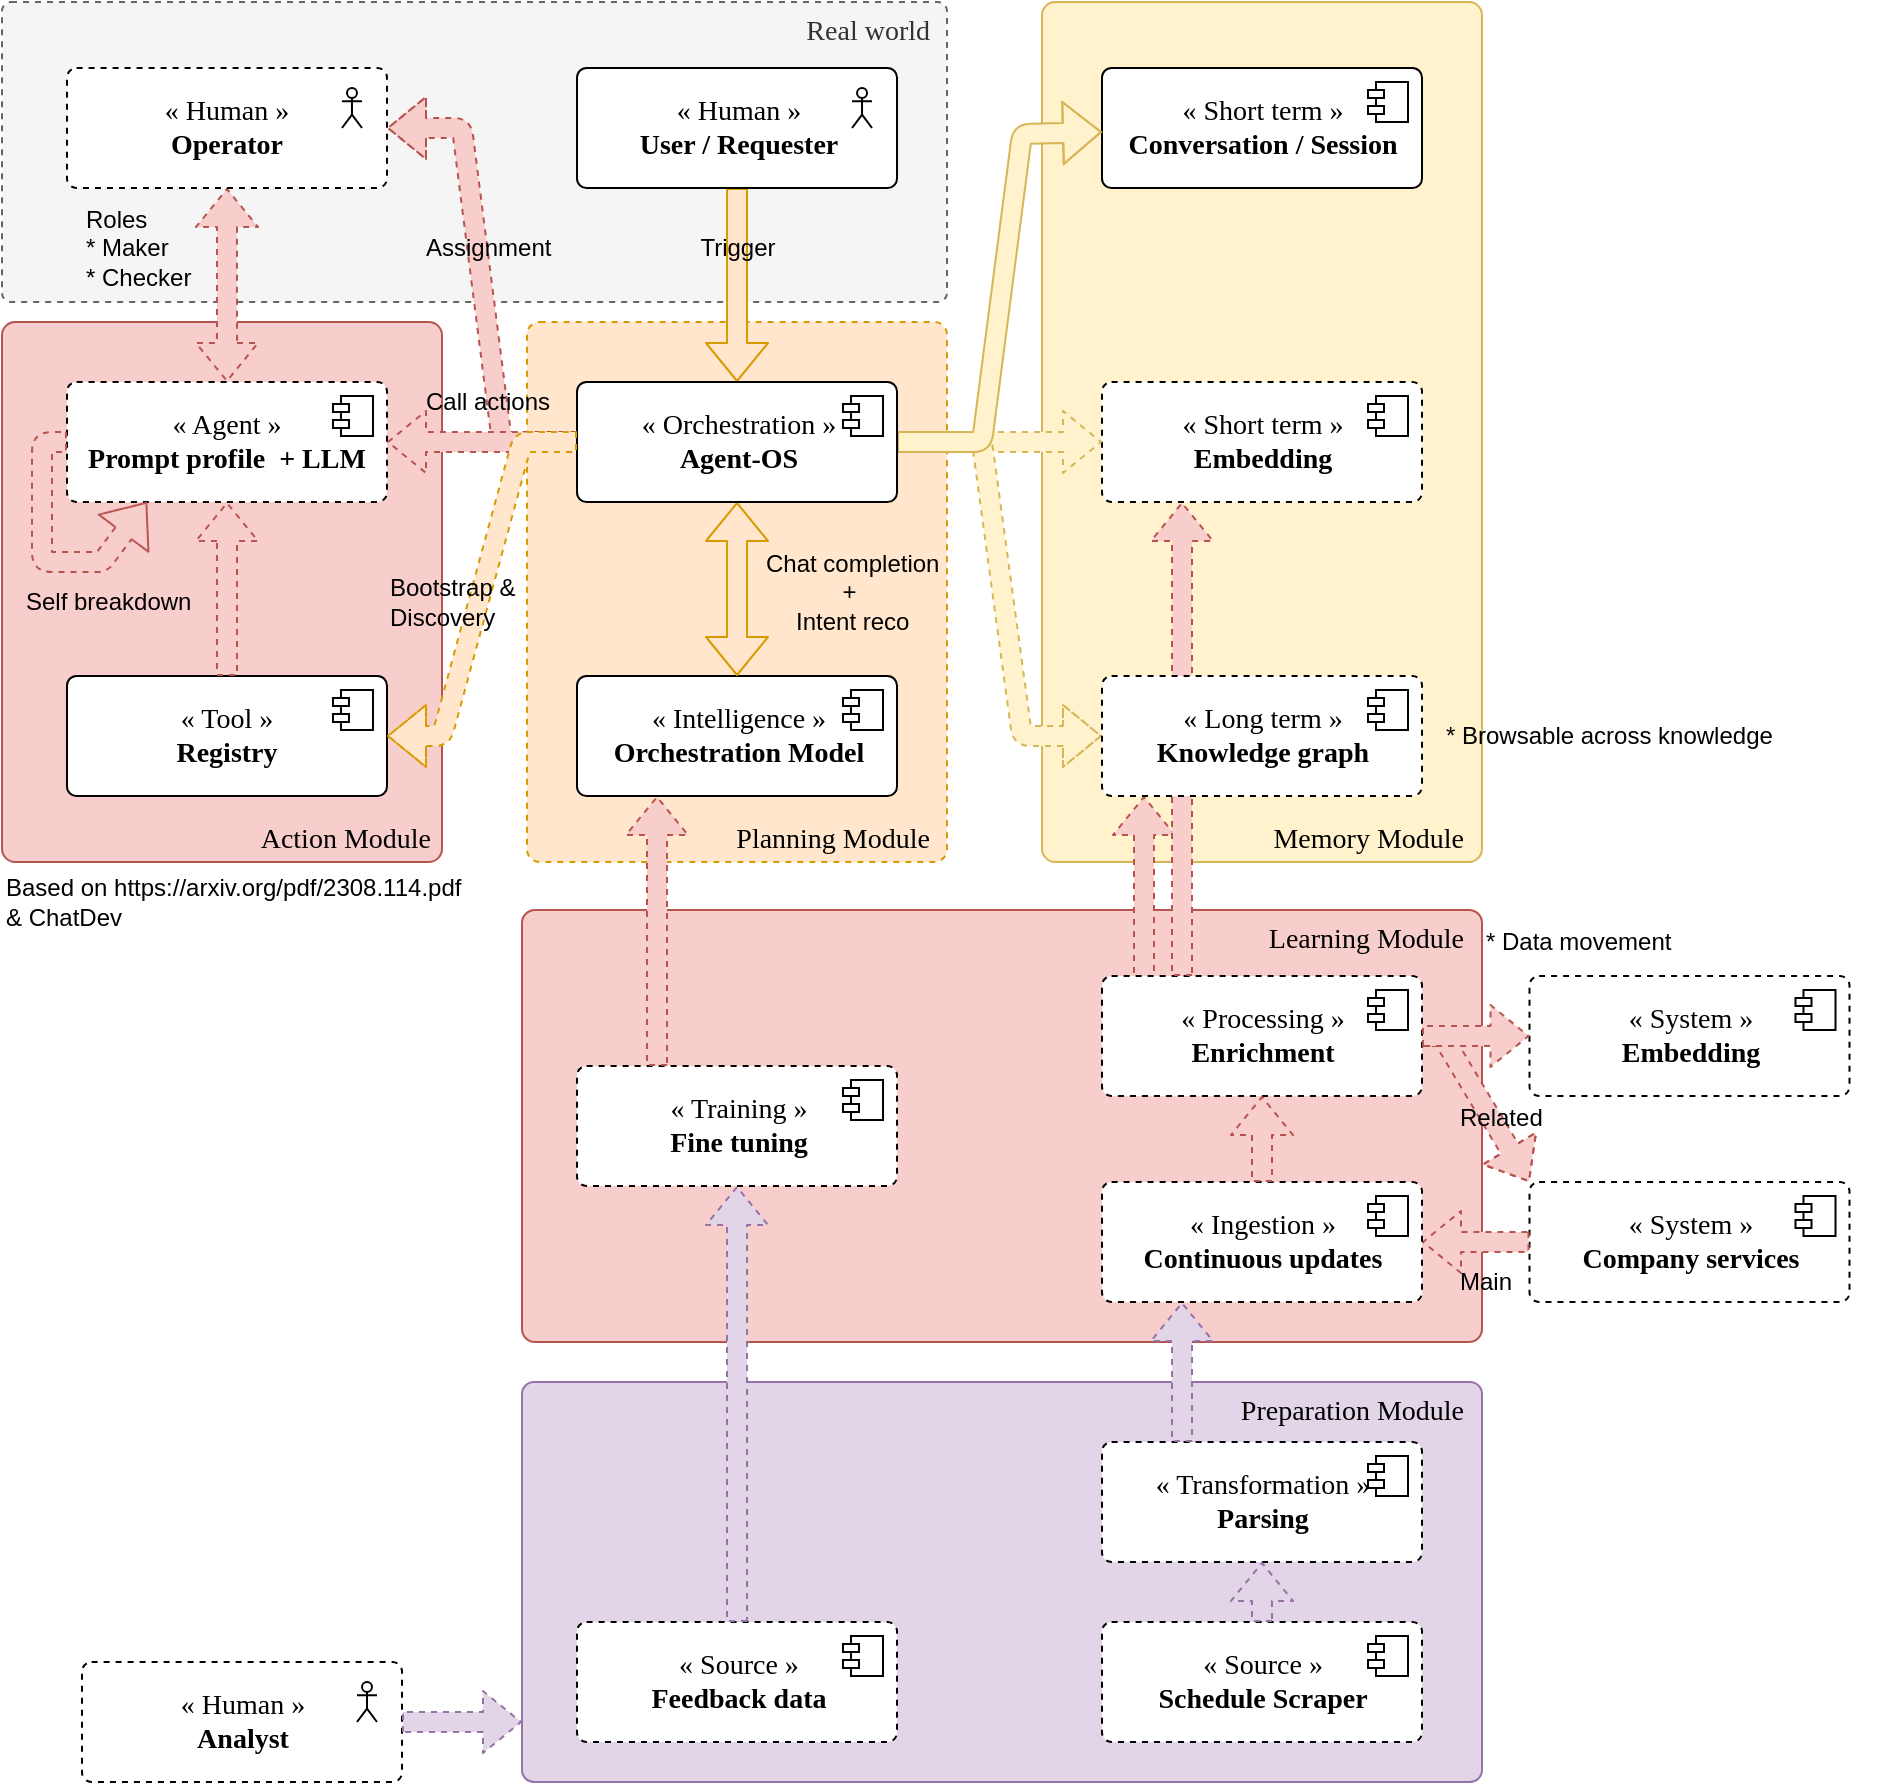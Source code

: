 <mxfile compressed="true" version="14.1.8" type="device" pages="5"><diagram id="KKjEytpMsuTOIKqDmaXg" name="AgentOS"><mxGraphModel dx="1018" dy="692" grid="1" gridSize="10" guides="1" tooltips="1" connect="1" arrows="1" fold="1" page="1" pageScale="1" pageWidth="827" pageHeight="1169" math="0" shadow="0"><root><mxCell id="0"/><mxCell id="1" parent="0"/><mxCell id="77oRXukpSdRnlvS36uBw-44" value="Preparation Module&amp;nbsp;&amp;nbsp;" style="rounded=1;whiteSpace=wrap;html=1;verticalAlign=top;align=right;fontSize=14;fontFamily=Lexend;arcSize=3;fontSource=https%3A%2F%2Ffonts.googleapis.com%2Fcss%3Ffamily%3DLexend;fillColor=#e1d5e7;strokeColor=#9673a6;" parent="1" vertex="1"><mxGeometry x="270" y="750" width="480" height="200" as="geometry"/></mxCell><mxCell id="77oRXukpSdRnlvS36uBw-12" value="Learning Module&amp;nbsp;&amp;nbsp;" style="rounded=1;whiteSpace=wrap;html=1;verticalAlign=top;align=right;fontSize=14;fontFamily=Lexend;arcSize=3;fontSource=https%3A%2F%2Ffonts.googleapis.com%2Fcss%3Ffamily%3DLexend;fillColor=#f8cecc;strokeColor=#b85450;" parent="1" vertex="1"><mxGeometry x="270" y="514" width="480" height="216" as="geometry"/></mxCell><mxCell id="Rtob6N9UqNm73-0sWt4J-1" value="Real world&amp;nbsp;&amp;nbsp;" style="rounded=1;whiteSpace=wrap;html=1;dashed=1;verticalAlign=top;align=right;fontSize=14;fontFamily=Lexend;arcSize=3;fontSource=https%3A%2F%2Ffonts.googleapis.com%2Fcss%3Ffamily%3DLexend;fillColor=#f5f5f5;strokeColor=#666666;fontColor=#333333;" parent="1" vertex="1"><mxGeometry x="10" y="60" width="472.51" height="150" as="geometry"/></mxCell><mxCell id="NriBAR6Cuu2IPYaDLODj-8" value="Planning Module&amp;nbsp;&amp;nbsp;" style="rounded=1;whiteSpace=wrap;html=1;dashed=1;verticalAlign=bottom;align=right;fontSize=14;fontFamily=Lexend;arcSize=3;fontSource=https%3A%2F%2Ffonts.googleapis.com%2Fcss%3Ffamily%3DLexend;fillColor=#ffe6cc;strokeColor=#d79b00;" parent="1" vertex="1"><mxGeometry x="272.5" y="220" width="210" height="270" as="geometry"/></mxCell><mxCell id="NriBAR6Cuu2IPYaDLODj-14" value="Action Module&amp;nbsp;" style="rounded=1;whiteSpace=wrap;html=1;verticalAlign=bottom;align=right;fontSize=14;fontFamily=Lexend;arcSize=3;fontSource=https%3A%2F%2Ffonts.googleapis.com%2Fcss%3Ffamily%3DLexend;fillColor=#f8cecc;strokeColor=#b85450;" parent="1" vertex="1"><mxGeometry x="10" y="220" width="220" height="270" as="geometry"/></mxCell><mxCell id="NriBAR6Cuu2IPYaDLODj-17" value="« Agent »&lt;br&gt;&lt;b&gt;Prompt profile&amp;nbsp; + LLM&lt;/b&gt;" style="html=1;dropTarget=0;fontSize=14;fontFamily=Cabin;rounded=1;arcSize=8;fontSource=https%3A%2F%2Ffonts.googleapis.com%2Fcss%3Ffamily%3DCabin;dashed=1;" parent="1" vertex="1"><mxGeometry x="42.5" y="250" width="159.99" height="60" as="geometry"/></mxCell><mxCell id="NriBAR6Cuu2IPYaDLODj-18" value="" style="shape=component;jettyWidth=8;jettyHeight=4;fontSize=14;fontFamily=Cabin;fontSource=https%3A%2F%2Ffonts.googleapis.com%2Fcss%3Ffamily%3DCabin;" parent="NriBAR6Cuu2IPYaDLODj-17" vertex="1"><mxGeometry x="1" width="20" height="20" relative="1" as="geometry"><mxPoint x="-27" y="7" as="offset"/></mxGeometry></mxCell><mxCell id="NriBAR6Cuu2IPYaDLODj-19" value="" style="shape=flexArrow;endArrow=block;html=1;strokeWidth=1;strokeColor=#b85450;fontSize=14;fontFamily=Cabin;fillColor=#f8cecc;fontSource=https%3A%2F%2Ffonts.googleapis.com%2Fcss%3Ffamily%3DCabin;startArrow=block;endFill=0;dashed=1;" parent="1" source="NriBAR6Cuu2IPYaDLODj-17" target="NriBAR6Cuu2IPYaDLODj-15" edge="1"><mxGeometry width="50" height="50" relative="1" as="geometry"><mxPoint x="125.006" y="470" as="sourcePoint"/><mxPoint x="125.01" y="410" as="targetPoint"/><Array as="points"/></mxGeometry></mxCell><mxCell id="NriBAR6Cuu2IPYaDLODj-22" value="Memory Module&amp;nbsp;&amp;nbsp;" style="rounded=1;whiteSpace=wrap;html=1;verticalAlign=bottom;align=right;fontSize=14;fontFamily=Lexend;arcSize=3;fontSource=https%3A%2F%2Ffonts.googleapis.com%2Fcss%3Ffamily%3DLexend;fillColor=#fff2cc;strokeColor=#d6b656;" parent="1" vertex="1"><mxGeometry x="530" y="60" width="220" height="430" as="geometry"/></mxCell><mxCell id="NriBAR6Cuu2IPYaDLODj-23" value="« Short term »&lt;br style=&quot;font-size: 14px&quot;&gt;&lt;b style=&quot;font-size: 14px&quot;&gt;Embedding&lt;/b&gt;" style="html=1;dropTarget=0;fontSize=14;fontFamily=Cabin;rounded=1;arcSize=8;fontSource=https%3A%2F%2Ffonts.googleapis.com%2Fcss%3Ffamily%3DCabin;dashed=1;" parent="1" vertex="1"><mxGeometry x="560" y="250" width="160" height="60" as="geometry"/></mxCell><mxCell id="NriBAR6Cuu2IPYaDLODj-24" value="" style="shape=component;jettyWidth=8;jettyHeight=4;fontSize=14;fontFamily=Cabin;fontSource=https%3A%2F%2Ffonts.googleapis.com%2Fcss%3Ffamily%3DCabin;" parent="NriBAR6Cuu2IPYaDLODj-23" vertex="1"><mxGeometry x="1" width="20" height="20" relative="1" as="geometry"><mxPoint x="-27" y="7" as="offset"/></mxGeometry></mxCell><mxCell id="NriBAR6Cuu2IPYaDLODj-34" value="Based on&amp;nbsp;https://arxiv.org/pdf/2308.114.pdf &lt;br&gt;&amp;amp; ChatDev" style="text;html=1;strokeColor=none;fillColor=none;align=left;verticalAlign=middle;whiteSpace=wrap;rounded=0;" parent="1" vertex="1"><mxGeometry x="10" y="500" width="337.5" height="20" as="geometry"/></mxCell><mxCell id="NriBAR6Cuu2IPYaDLODj-35" value="" style="shape=flexArrow;endArrow=classic;html=1;strokeWidth=1;strokeColor=#b85450;fontSize=14;fontFamily=Cabin;fillColor=#f8cecc;fontSource=https%3A%2F%2Ffonts.googleapis.com%2Fcss%3Ffamily%3DCabin;dashed=1;entryX=1;entryY=0.5;entryDx=0;entryDy=0;" parent="1" source="NriBAR6Cuu2IPYaDLODj-9" target="NriBAR6Cuu2IPYaDLODj-15" edge="1"><mxGeometry width="50" height="50" relative="1" as="geometry"><mxPoint x="467.51" y="300" as="sourcePoint"/><mxPoint x="550" y="300" as="targetPoint"/><Array as="points"><mxPoint x="260" y="280"/><mxPoint x="240" y="123"/></Array></mxGeometry></mxCell><mxCell id="I7Vsw4wg8cfx2XiglMDn-1" value="" style="shape=flexArrow;endArrow=classic;html=1;strokeWidth=1;strokeColor=#b85450;fontSize=14;fontFamily=Cabin;fillColor=#f8cecc;fontSource=https%3A%2F%2Ffonts.googleapis.com%2Fcss%3Ffamily%3DCabin;dashed=1;" parent="1" edge="1"><mxGeometry width="50" height="50" relative="1" as="geometry"><mxPoint x="581" y="548" as="sourcePoint"/><mxPoint x="581" y="457" as="targetPoint"/><Array as="points"/></mxGeometry></mxCell><mxCell id="I7Vsw4wg8cfx2XiglMDn-3" value="" style="shape=flexArrow;endArrow=classic;html=1;strokeWidth=1;strokeColor=#b85450;fontSize=14;fontFamily=Cabin;fillColor=#f8cecc;fontSource=https%3A%2F%2Ffonts.googleapis.com%2Fcss%3Ffamily%3DCabin;entryX=0.25;entryY=1;entryDx=0;entryDy=0;exitX=0;exitY=0.5;exitDx=0;exitDy=0;dashed=1;" parent="1" source="NriBAR6Cuu2IPYaDLODj-17" target="NriBAR6Cuu2IPYaDLODj-17" edge="1"><mxGeometry width="50" height="50" relative="1" as="geometry"><mxPoint x="32.5" y="150" as="sourcePoint"/><mxPoint x="114.99" y="150" as="targetPoint"/><Array as="points"><mxPoint x="30" y="280"/><mxPoint x="30" y="340"/><mxPoint x="60" y="340"/></Array></mxGeometry></mxCell><mxCell id="I7Vsw4wg8cfx2XiglMDn-4" value="Self breakdown" style="text;html=1;strokeColor=none;fillColor=none;align=left;verticalAlign=middle;whiteSpace=wrap;rounded=0;" parent="1" vertex="1"><mxGeometry x="20" y="350" width="90" height="20" as="geometry"/></mxCell><mxCell id="2AzZhbxETrJFGER5RwOO-1" value="« Tool »&lt;br style=&quot;font-size: 14px&quot;&gt;&lt;b style=&quot;font-size: 14px&quot;&gt;Registry&lt;/b&gt;" style="html=1;dropTarget=0;fontSize=14;fontFamily=Cabin;rounded=1;arcSize=8;fontSource=https%3A%2F%2Ffonts.googleapis.com%2Fcss%3Ffamily%3DCabin;" parent="1" vertex="1"><mxGeometry x="42.49" y="397" width="160" height="60" as="geometry"/></mxCell><mxCell id="2AzZhbxETrJFGER5RwOO-2" value="" style="shape=component;jettyWidth=8;jettyHeight=4;fontSize=14;fontFamily=Cabin;fontSource=https%3A%2F%2Ffonts.googleapis.com%2Fcss%3Ffamily%3DCabin;" parent="2AzZhbxETrJFGER5RwOO-1" vertex="1"><mxGeometry x="1" width="20" height="20" relative="1" as="geometry"><mxPoint x="-27" y="7" as="offset"/></mxGeometry></mxCell><mxCell id="2AzZhbxETrJFGER5RwOO-4" value="« Intelligence »&lt;br style=&quot;font-size: 14px&quot;&gt;&lt;b&gt;Orchestration Model&lt;/b&gt;" style="html=1;dropTarget=0;fontSize=14;fontFamily=Cabin;rounded=1;arcSize=8;fontSource=https%3A%2F%2Ffonts.googleapis.com%2Fcss%3Ffamily%3DCabin;" parent="1" vertex="1"><mxGeometry x="297.5" y="397" width="160" height="60" as="geometry"/></mxCell><mxCell id="2AzZhbxETrJFGER5RwOO-5" value="" style="shape=component;jettyWidth=8;jettyHeight=4;fontSize=14;fontFamily=Cabin;fontSource=https%3A%2F%2Ffonts.googleapis.com%2Fcss%3Ffamily%3DCabin;" parent="2AzZhbxETrJFGER5RwOO-4" vertex="1"><mxGeometry x="1" width="20" height="20" relative="1" as="geometry"><mxPoint x="-27" y="7" as="offset"/></mxGeometry></mxCell><mxCell id="2AzZhbxETrJFGER5RwOO-6" value="" style="shape=flexArrow;endArrow=classic;html=1;strokeWidth=1;strokeColor=#d79b00;fontSize=14;fontFamily=Cabin;fillColor=#ffe6cc;fontSource=https%3A%2F%2Ffonts.googleapis.com%2Fcss%3Ffamily%3DCabin;startArrow=block;" parent="1" source="NriBAR6Cuu2IPYaDLODj-9" target="2AzZhbxETrJFGER5RwOO-4" edge="1"><mxGeometry width="50" height="50" relative="1" as="geometry"><mxPoint x="387.5" y="370" as="sourcePoint"/><mxPoint x="387.51" y="330" as="targetPoint"/><Array as="points"/></mxGeometry></mxCell><mxCell id="2AzZhbxETrJFGER5RwOO-7" value="« Short term »&lt;br style=&quot;font-size: 14px&quot;&gt;&lt;b style=&quot;font-size: 14px&quot;&gt;Conversation / Session&lt;/b&gt;" style="html=1;dropTarget=0;fontSize=14;fontFamily=Cabin;rounded=1;arcSize=8;fontSource=https%3A%2F%2Ffonts.googleapis.com%2Fcss%3Ffamily%3DCabin;" parent="1" vertex="1"><mxGeometry x="560" y="93" width="160" height="60" as="geometry"/></mxCell><mxCell id="2AzZhbxETrJFGER5RwOO-8" value="" style="shape=component;jettyWidth=8;jettyHeight=4;fontSize=14;fontFamily=Cabin;fontSource=https%3A%2F%2Ffonts.googleapis.com%2Fcss%3Ffamily%3DCabin;" parent="2AzZhbxETrJFGER5RwOO-7" vertex="1"><mxGeometry x="1" width="20" height="20" relative="1" as="geometry"><mxPoint x="-27" y="7" as="offset"/></mxGeometry></mxCell><mxCell id="2AzZhbxETrJFGER5RwOO-9" value="" style="shape=flexArrow;endArrow=classic;html=1;strokeWidth=1;strokeColor=#d6b656;fontSize=14;fontFamily=Cabin;fillColor=#fff2cc;fontSource=https%3A%2F%2Ffonts.googleapis.com%2Fcss%3Ffamily%3DCabin;dashed=1;" parent="1" source="NriBAR6Cuu2IPYaDLODj-9" target="NriBAR6Cuu2IPYaDLODj-23" edge="1"><mxGeometry width="50" height="50" relative="1" as="geometry"><mxPoint x="308" y="280" as="sourcePoint"/><mxPoint x="220" y="290" as="targetPoint"/><Array as="points"/></mxGeometry></mxCell><mxCell id="NriBAR6Cuu2IPYaDLODj-42" value="" style="shape=flexArrow;endArrow=classic;html=1;strokeWidth=1;strokeColor=#d6b656;fontSize=14;fontFamily=Cabin;fillColor=#fff2cc;fontSource=https%3A%2F%2Ffonts.googleapis.com%2Fcss%3Ffamily%3DCabin;dashed=1;" parent="1" source="NriBAR6Cuu2IPYaDLODj-9" target="NriBAR6Cuu2IPYaDLODj-38" edge="1"><mxGeometry width="50" height="50" relative="1" as="geometry"><mxPoint x="360" y="390" as="sourcePoint"/><mxPoint x="442.49" y="480" as="targetPoint"/><Array as="points"><mxPoint x="500" y="280"/><mxPoint x="520" y="427"/></Array></mxGeometry></mxCell><mxCell id="NriBAR6Cuu2IPYaDLODj-41" value="" style="shape=flexArrow;endArrow=classic;html=1;strokeWidth=1;strokeColor=#d6b656;fontSize=14;fontFamily=Cabin;fillColor=#fff2cc;fontSource=https%3A%2F%2Ffonts.googleapis.com%2Fcss%3Ffamily%3DCabin;" parent="1" source="NriBAR6Cuu2IPYaDLODj-9" target="2AzZhbxETrJFGER5RwOO-7" edge="1"><mxGeometry width="50" height="50" relative="1" as="geometry"><mxPoint x="360" y="380" as="sourcePoint"/><mxPoint x="442.49" y="380" as="targetPoint"/><Array as="points"><mxPoint x="500" y="280"/><mxPoint x="520" y="126"/></Array></mxGeometry></mxCell><mxCell id="2AzZhbxETrJFGER5RwOO-21" value="" style="shape=flexArrow;endArrow=classic;html=1;strokeWidth=1;strokeColor=#d79b00;fontSize=14;fontFamily=Cabin;fillColor=#ffe6cc;fontSource=https%3A%2F%2Ffonts.googleapis.com%2Fcss%3Ffamily%3DCabin;exitX=0.5;exitY=1;exitDx=0;exitDy=0;" parent="1" source="2AzZhbxETrJFGER5RwOO-22" target="NriBAR6Cuu2IPYaDLODj-9" edge="1"><mxGeometry width="50" height="50" relative="1" as="geometry"><mxPoint x="202.5" y="146.362" as="sourcePoint"/><mxPoint x="300" y="249" as="targetPoint"/><Array as="points"/></mxGeometry></mxCell><mxCell id="NriBAR6Cuu2IPYaDLODj-32" value="" style="shape=flexArrow;endArrow=classic;html=1;strokeWidth=1;strokeColor=#b85450;fontSize=14;fontFamily=Cabin;fillColor=#f8cecc;fontSource=https%3A%2F%2Ffonts.googleapis.com%2Fcss%3Ffamily%3DCabin;dashed=1;" parent="1" source="NriBAR6Cuu2IPYaDLODj-9" target="NriBAR6Cuu2IPYaDLODj-17" edge="1"><mxGeometry x="-0.21" y="-20" width="50" height="50" relative="1" as="geometry"><mxPoint x="380.003" y="492.25" as="sourcePoint"/><mxPoint x="640.01" y="400" as="targetPoint"/><Array as="points"/><mxPoint as="offset"/></mxGeometry></mxCell><mxCell id="77oRXukpSdRnlvS36uBw-2" value="« Training »&lt;br style=&quot;font-size: 14px&quot;&gt;&lt;b style=&quot;font-size: 14px&quot;&gt;Fine tuning&lt;/b&gt;" style="html=1;dropTarget=0;fontSize=14;fontFamily=Cabin;rounded=1;arcSize=8;fontSource=https%3A%2F%2Ffonts.googleapis.com%2Fcss%3Ffamily%3DCabin;dashed=1;" parent="1" vertex="1"><mxGeometry x="297.51" y="592" width="160" height="60" as="geometry"/></mxCell><mxCell id="77oRXukpSdRnlvS36uBw-3" value="" style="shape=component;jettyWidth=8;jettyHeight=4;fontSize=14;fontFamily=Cabin;fontSource=https%3A%2F%2Ffonts.googleapis.com%2Fcss%3Ffamily%3DCabin;" parent="77oRXukpSdRnlvS36uBw-2" vertex="1"><mxGeometry x="1" width="20" height="20" relative="1" as="geometry"><mxPoint x="-27" y="7" as="offset"/></mxGeometry></mxCell><mxCell id="77oRXukpSdRnlvS36uBw-5" value="* Browsable across knowledge" style="text;html=1;strokeColor=none;fillColor=none;align=left;verticalAlign=middle;whiteSpace=wrap;rounded=0;" parent="1" vertex="1"><mxGeometry x="730" y="417" width="207.5" height="20" as="geometry"/></mxCell><mxCell id="77oRXukpSdRnlvS36uBw-6" value="« Processing »&lt;br style=&quot;font-size: 14px&quot;&gt;&lt;b style=&quot;font-size: 14px&quot;&gt;Enrichment&lt;/b&gt;" style="html=1;dropTarget=0;fontSize=14;fontFamily=Cabin;rounded=1;arcSize=8;fontSource=https%3A%2F%2Ffonts.googleapis.com%2Fcss%3Ffamily%3DCabin;dashed=1;" parent="1" vertex="1"><mxGeometry x="560" y="547" width="160" height="60" as="geometry"/></mxCell><mxCell id="77oRXukpSdRnlvS36uBw-7" value="" style="shape=component;jettyWidth=8;jettyHeight=4;fontSize=14;fontFamily=Cabin;fontSource=https%3A%2F%2Ffonts.googleapis.com%2Fcss%3Ffamily%3DCabin;" parent="77oRXukpSdRnlvS36uBw-6" vertex="1"><mxGeometry x="1" width="20" height="20" relative="1" as="geometry"><mxPoint x="-27" y="7" as="offset"/></mxGeometry></mxCell><mxCell id="77oRXukpSdRnlvS36uBw-8" value="« Source »&lt;br style=&quot;font-size: 14px&quot;&gt;&lt;b style=&quot;font-size: 14px&quot;&gt;Schedule Scraper&lt;/b&gt;" style="html=1;dropTarget=0;fontSize=14;fontFamily=Cabin;rounded=1;arcSize=8;fontSource=https%3A%2F%2Ffonts.googleapis.com%2Fcss%3Ffamily%3DCabin;dashed=1;" parent="1" vertex="1"><mxGeometry x="560" y="870" width="160" height="60" as="geometry"/></mxCell><mxCell id="77oRXukpSdRnlvS36uBw-9" value="" style="shape=component;jettyWidth=8;jettyHeight=4;fontSize=14;fontFamily=Cabin;fontSource=https%3A%2F%2Ffonts.googleapis.com%2Fcss%3Ffamily%3DCabin;" parent="77oRXukpSdRnlvS36uBw-8" vertex="1"><mxGeometry x="1" width="20" height="20" relative="1" as="geometry"><mxPoint x="-27" y="7" as="offset"/></mxGeometry></mxCell><mxCell id="77oRXukpSdRnlvS36uBw-10" value="« Transformation »&lt;br style=&quot;font-size: 14px&quot;&gt;&lt;b style=&quot;font-size: 14px&quot;&gt;Parsing&lt;/b&gt;" style="html=1;dropTarget=0;fontSize=14;fontFamily=Cabin;rounded=1;arcSize=8;fontSource=https%3A%2F%2Ffonts.googleapis.com%2Fcss%3Ffamily%3DCabin;dashed=1;" parent="1" vertex="1"><mxGeometry x="560" y="780" width="160" height="60" as="geometry"/></mxCell><mxCell id="77oRXukpSdRnlvS36uBw-11" value="" style="shape=component;jettyWidth=8;jettyHeight=4;fontSize=14;fontFamily=Cabin;fontSource=https%3A%2F%2Ffonts.googleapis.com%2Fcss%3Ffamily%3DCabin;" parent="77oRXukpSdRnlvS36uBw-10" vertex="1"><mxGeometry x="1" width="20" height="20" relative="1" as="geometry"><mxPoint x="-27" y="7" as="offset"/></mxGeometry></mxCell><mxCell id="77oRXukpSdRnlvS36uBw-21" value="" style="shape=flexArrow;endArrow=classic;html=1;strokeWidth=1;strokeColor=#b85450;fontSize=14;fontFamily=Cabin;fillColor=#f8cecc;fontSource=https%3A%2F%2Ffonts.googleapis.com%2Fcss%3Ffamily%3DCabin;dashed=1;entryX=0.25;entryY=1;entryDx=0;entryDy=0;exitX=0.25;exitY=0;exitDx=0;exitDy=0;" parent="1" source="77oRXukpSdRnlvS36uBw-6" target="NriBAR6Cuu2IPYaDLODj-23" edge="1"><mxGeometry width="50" height="50" relative="1" as="geometry"><mxPoint x="610" y="520" as="sourcePoint"/><mxPoint x="610" y="430" as="targetPoint"/><Array as="points"/></mxGeometry></mxCell><mxCell id="NriBAR6Cuu2IPYaDLODj-38" value="« Long term »&lt;br style=&quot;font-size: 14px&quot;&gt;&lt;b&gt;Knowledge graph&lt;/b&gt;" style="html=1;dropTarget=0;fontSize=14;fontFamily=Cabin;rounded=1;arcSize=8;fontSource=https%3A%2F%2Ffonts.googleapis.com%2Fcss%3Ffamily%3DCabin;dashed=1;" parent="1" vertex="1"><mxGeometry x="560" y="397" width="160" height="60" as="geometry"/></mxCell><mxCell id="NriBAR6Cuu2IPYaDLODj-39" value="" style="shape=component;jettyWidth=8;jettyHeight=4;fontSize=14;fontFamily=Cabin;fontSource=https%3A%2F%2Ffonts.googleapis.com%2Fcss%3Ffamily%3DCabin;" parent="NriBAR6Cuu2IPYaDLODj-38" vertex="1"><mxGeometry x="1" width="20" height="20" relative="1" as="geometry"><mxPoint x="-27" y="7" as="offset"/></mxGeometry></mxCell><mxCell id="77oRXukpSdRnlvS36uBw-25" value="* Data movement" style="text;html=1;strokeColor=none;fillColor=none;align=left;verticalAlign=middle;whiteSpace=wrap;rounded=0;" parent="1" vertex="1"><mxGeometry x="750" y="520" width="207.5" height="20" as="geometry"/></mxCell><mxCell id="77oRXukpSdRnlvS36uBw-26" value="&lt;div style=&quot;text-align: center&quot;&gt;&lt;span&gt;Chat completion&lt;/span&gt;&lt;/div&gt;&lt;div style=&quot;text-align: center&quot;&gt;&lt;span&gt;+&amp;nbsp;&lt;/span&gt;&lt;/div&gt;&lt;div style=&quot;text-align: center&quot;&gt;&lt;span&gt;Intent reco&lt;/span&gt;&lt;/div&gt;" style="text;html=1;strokeColor=none;fillColor=none;align=left;verticalAlign=middle;whiteSpace=wrap;rounded=0;" parent="1" vertex="1"><mxGeometry x="390" y="345" width="90" height="20" as="geometry"/></mxCell><mxCell id="77oRXukpSdRnlvS36uBw-28" value="Roles&lt;br&gt;* Maker&lt;br&gt;* Checker" style="text;html=1;strokeColor=none;fillColor=none;align=left;verticalAlign=middle;whiteSpace=wrap;rounded=0;" parent="1" vertex="1"><mxGeometry x="50" y="173" width="97.5" height="20" as="geometry"/></mxCell><mxCell id="77oRXukpSdRnlvS36uBw-32" value="" style="group" parent="1" vertex="1" connectable="0"><mxGeometry x="297.51" y="93" width="160" height="60" as="geometry"/></mxCell><mxCell id="2AzZhbxETrJFGER5RwOO-22" value="« Human »&lt;br style=&quot;font-size: 14px&quot;&gt;&lt;b style=&quot;font-size: 14px&quot;&gt;User / Requester&lt;/b&gt;" style="html=1;dropTarget=0;fontSize=14;fontFamily=Cabin;rounded=1;arcSize=8;fontSource=https%3A%2F%2Ffonts.googleapis.com%2Fcss%3Ffamily%3DCabin;" parent="77oRXukpSdRnlvS36uBw-32" vertex="1"><mxGeometry width="160" height="60" as="geometry"/></mxCell><mxCell id="2AzZhbxETrJFGER5RwOO-24" value="" style="shape=umlActor;verticalLabelPosition=bottom;verticalAlign=top;html=1;outlineConnect=0;align=right;" parent="77oRXukpSdRnlvS36uBw-32" vertex="1"><mxGeometry x="137.51" y="10" width="10" height="20" as="geometry"/></mxCell><mxCell id="NriBAR6Cuu2IPYaDLODj-9" value="« Orchestration »&lt;br style=&quot;font-size: 14px&quot;&gt;&lt;b style=&quot;font-size: 14px&quot;&gt;Agent-OS&lt;/b&gt;" style="html=1;dropTarget=0;fontSize=14;fontFamily=Cabin;rounded=1;arcSize=8;fontSource=https%3A%2F%2Ffonts.googleapis.com%2Fcss%3Ffamily%3DCabin;" parent="1" vertex="1"><mxGeometry x="297.51" y="250" width="160" height="60" as="geometry"/></mxCell><mxCell id="NriBAR6Cuu2IPYaDLODj-10" value="" style="shape=component;jettyWidth=8;jettyHeight=4;fontSize=14;fontFamily=Cabin;fontSource=https%3A%2F%2Ffonts.googleapis.com%2Fcss%3Ffamily%3DCabin;" parent="NriBAR6Cuu2IPYaDLODj-9" vertex="1"><mxGeometry x="1" width="20" height="20" relative="1" as="geometry"><mxPoint x="-27" y="7" as="offset"/></mxGeometry></mxCell><mxCell id="77oRXukpSdRnlvS36uBw-34" value="Call actions" style="text;html=1;strokeColor=none;fillColor=none;align=left;verticalAlign=middle;whiteSpace=wrap;rounded=0;" parent="1" vertex="1"><mxGeometry x="220" y="250" width="90" height="20" as="geometry"/></mxCell><mxCell id="77oRXukpSdRnlvS36uBw-36" value="" style="shape=flexArrow;endArrow=none;html=1;strokeWidth=1;strokeColor=#b85450;fontSize=14;fontFamily=Cabin;fillColor=#f8cecc;fontSource=https%3A%2F%2Ffonts.googleapis.com%2Fcss%3Ffamily%3DCabin;startArrow=block;endFill=0;dashed=1;" parent="1" source="NriBAR6Cuu2IPYaDLODj-17" target="2AzZhbxETrJFGER5RwOO-1" edge="1"><mxGeometry width="50" height="50" relative="1" as="geometry"><mxPoint x="132.496" y="320" as="sourcePoint"/><mxPoint x="132.5" y="407" as="targetPoint"/><Array as="points"/></mxGeometry></mxCell><mxCell id="77oRXukpSdRnlvS36uBw-37" value="" style="group" parent="1" vertex="1" connectable="0"><mxGeometry x="42.49" y="93" width="160" height="60" as="geometry"/></mxCell><mxCell id="NriBAR6Cuu2IPYaDLODj-15" value="« Human »&lt;br style=&quot;font-size: 14px&quot;&gt;&lt;b style=&quot;font-size: 14px&quot;&gt;Operator&lt;/b&gt;" style="html=1;dropTarget=0;fontSize=14;fontFamily=Cabin;rounded=1;arcSize=8;fontSource=https%3A%2F%2Ffonts.googleapis.com%2Fcss%3Ffamily%3DCabin;dashed=1;" parent="77oRXukpSdRnlvS36uBw-37" vertex="1"><mxGeometry width="160" height="60" as="geometry"/></mxCell><mxCell id="2AzZhbxETrJFGER5RwOO-25" value="" style="shape=umlActor;verticalLabelPosition=bottom;verticalAlign=top;html=1;outlineConnect=0;align=right;" parent="77oRXukpSdRnlvS36uBw-37" vertex="1"><mxGeometry x="137.5" y="10" width="10" height="20" as="geometry"/></mxCell><mxCell id="2AzZhbxETrJFGER5RwOO-3" value="" style="shape=flexArrow;endArrow=classic;html=1;strokeWidth=1;strokeColor=#d79b00;fontSize=14;fontFamily=Cabin;fillColor=#ffe6cc;fontSource=https%3A%2F%2Ffonts.googleapis.com%2Fcss%3Ffamily%3DCabin;exitX=0;exitY=0.5;exitDx=0;exitDy=0;entryX=1;entryY=0.5;entryDx=0;entryDy=0;dashed=1;" parent="1" source="NriBAR6Cuu2IPYaDLODj-9" target="2AzZhbxETrJFGER5RwOO-1" edge="1"><mxGeometry width="50" height="50" relative="1" as="geometry"><mxPoint x="467.51" y="290" as="sourcePoint"/><mxPoint x="270" y="230" as="targetPoint"/><Array as="points"><mxPoint x="270" y="280"/><mxPoint x="230" y="427"/></Array></mxGeometry></mxCell><mxCell id="77oRXukpSdRnlvS36uBw-33" value="Bootstrap &amp;amp; Discovery" style="text;html=1;strokeColor=none;fillColor=none;align=left;verticalAlign=middle;whiteSpace=wrap;rounded=0;" parent="1" vertex="1"><mxGeometry x="202.49" y="350" width="90" height="20" as="geometry"/></mxCell><mxCell id="77oRXukpSdRnlvS36uBw-38" value="" style="shape=flexArrow;endArrow=classic;html=1;strokeWidth=1;strokeColor=#b85450;fontSize=14;fontFamily=Cabin;fillColor=#f8cecc;fontSource=https%3A%2F%2Ffonts.googleapis.com%2Fcss%3Ffamily%3DCabin;dashed=1;exitX=0.25;exitY=0;exitDx=0;exitDy=0;entryX=0.25;entryY=1;entryDx=0;entryDy=0;" parent="1" source="77oRXukpSdRnlvS36uBw-2" target="2AzZhbxETrJFGER5RwOO-4" edge="1"><mxGeometry width="50" height="50" relative="1" as="geometry"><mxPoint x="591" y="558" as="sourcePoint"/><mxPoint x="591" y="467" as="targetPoint"/><Array as="points"/></mxGeometry></mxCell><mxCell id="77oRXukpSdRnlvS36uBw-41" value="" style="group" parent="1" vertex="1" connectable="0"><mxGeometry x="50" y="890" width="160" height="60" as="geometry"/></mxCell><mxCell id="77oRXukpSdRnlvS36uBw-42" value="« Human »&lt;br style=&quot;font-size: 14px&quot;&gt;&lt;b style=&quot;font-size: 14px&quot;&gt;Analyst&lt;/b&gt;" style="html=1;dropTarget=0;fontSize=14;fontFamily=Cabin;rounded=1;arcSize=8;fontSource=https%3A%2F%2Ffonts.googleapis.com%2Fcss%3Ffamily%3DCabin;dashed=1;" parent="77oRXukpSdRnlvS36uBw-41" vertex="1"><mxGeometry width="160" height="60" as="geometry"/></mxCell><mxCell id="77oRXukpSdRnlvS36uBw-43" value="" style="shape=umlActor;verticalLabelPosition=bottom;verticalAlign=top;html=1;outlineConnect=0;align=right;" parent="77oRXukpSdRnlvS36uBw-41" vertex="1"><mxGeometry x="137.5" y="10" width="10" height="20" as="geometry"/></mxCell><mxCell id="77oRXukpSdRnlvS36uBw-46" value="" style="shape=flexArrow;endArrow=classic;html=1;strokeWidth=1;strokeColor=#9673a6;fontSize=14;fontFamily=Cabin;fillColor=#e1d5e7;fontSource=https%3A%2F%2Ffonts.googleapis.com%2Fcss%3Ffamily%3DCabin;dashed=1;exitX=0.25;exitY=0;exitDx=0;exitDy=0;entryX=0.25;entryY=1;entryDx=0;entryDy=0;" parent="1" source="77oRXukpSdRnlvS36uBw-10" target="77oRXukpSdRnlvS36uBw-54" edge="1"><mxGeometry width="50" height="50" relative="1" as="geometry"><mxPoint x="591" y="558" as="sourcePoint"/><mxPoint x="600" y="600" as="targetPoint"/><Array as="points"/></mxGeometry></mxCell><mxCell id="77oRXukpSdRnlvS36uBw-47" value="" style="shape=flexArrow;endArrow=classic;html=1;strokeWidth=1;strokeColor=#9673a6;fontSize=14;fontFamily=Cabin;fillColor=#e1d5e7;fontSource=https%3A%2F%2Ffonts.googleapis.com%2Fcss%3Ffamily%3DCabin;dashed=1;" parent="1" source="77oRXukpSdRnlvS36uBw-8" target="77oRXukpSdRnlvS36uBw-10" edge="1"><mxGeometry width="50" height="50" relative="1" as="geometry"><mxPoint x="610" y="790" as="sourcePoint"/><mxPoint x="610" y="707" as="targetPoint"/><Array as="points"/></mxGeometry></mxCell><mxCell id="77oRXukpSdRnlvS36uBw-48" value="" style="shape=flexArrow;endArrow=classic;html=1;strokeWidth=1;strokeColor=#9673a6;fontSize=14;fontFamily=Cabin;fillColor=#e1d5e7;fontSource=https%3A%2F%2Ffonts.googleapis.com%2Fcss%3Ffamily%3DCabin;dashed=1;exitX=1;exitY=0.5;exitDx=0;exitDy=0;entryX=0;entryY=0.85;entryDx=0;entryDy=0;entryPerimeter=0;" parent="1" source="77oRXukpSdRnlvS36uBw-42" target="77oRXukpSdRnlvS36uBw-44" edge="1"><mxGeometry width="50" height="50" relative="1" as="geometry"><mxPoint x="610" y="790" as="sourcePoint"/><mxPoint x="610" y="707" as="targetPoint"/><Array as="points"/></mxGeometry></mxCell><mxCell id="77oRXukpSdRnlvS36uBw-49" value="« System »&lt;br style=&quot;font-size: 14px&quot;&gt;&lt;b style=&quot;font-size: 14px&quot;&gt;Company services&lt;/b&gt;" style="html=1;dropTarget=0;fontSize=14;fontFamily=Cabin;rounded=1;arcSize=8;fontSource=https%3A%2F%2Ffonts.googleapis.com%2Fcss%3Ffamily%3DCabin;dashed=1;" parent="1" vertex="1"><mxGeometry x="773.75" y="650" width="160" height="60" as="geometry"/></mxCell><mxCell id="77oRXukpSdRnlvS36uBw-50" value="" style="shape=component;jettyWidth=8;jettyHeight=4;fontSize=14;fontFamily=Cabin;fontSource=https%3A%2F%2Ffonts.googleapis.com%2Fcss%3Ffamily%3DCabin;" parent="77oRXukpSdRnlvS36uBw-49" vertex="1"><mxGeometry x="1" width="20" height="20" relative="1" as="geometry"><mxPoint x="-27" y="7" as="offset"/></mxGeometry></mxCell><mxCell id="77oRXukpSdRnlvS36uBw-51" value="" style="shape=flexArrow;endArrow=classic;html=1;strokeWidth=1;strokeColor=#b85450;fontSize=14;fontFamily=Cabin;fillColor=#f8cecc;fontSource=https%3A%2F%2Ffonts.googleapis.com%2Fcss%3Ffamily%3DCabin;dashed=1;exitX=0;exitY=0.5;exitDx=0;exitDy=0;" parent="1" source="77oRXukpSdRnlvS36uBw-49" target="77oRXukpSdRnlvS36uBw-54" edge="1"><mxGeometry width="50" height="50" relative="1" as="geometry"><mxPoint x="591" y="558" as="sourcePoint"/><mxPoint x="591" y="467" as="targetPoint"/><Array as="points"/></mxGeometry></mxCell><mxCell id="77oRXukpSdRnlvS36uBw-52" value="« Source »&lt;br style=&quot;font-size: 14px&quot;&gt;&lt;b style=&quot;font-size: 14px&quot;&gt;Feedback data&lt;/b&gt;" style="html=1;dropTarget=0;fontSize=14;fontFamily=Cabin;rounded=1;arcSize=8;fontSource=https%3A%2F%2Ffonts.googleapis.com%2Fcss%3Ffamily%3DCabin;dashed=1;" parent="1" vertex="1"><mxGeometry x="297.5" y="870" width="160" height="60" as="geometry"/></mxCell><mxCell id="77oRXukpSdRnlvS36uBw-53" value="" style="shape=component;jettyWidth=8;jettyHeight=4;fontSize=14;fontFamily=Cabin;fontSource=https%3A%2F%2Ffonts.googleapis.com%2Fcss%3Ffamily%3DCabin;" parent="77oRXukpSdRnlvS36uBw-52" vertex="1"><mxGeometry x="1" width="20" height="20" relative="1" as="geometry"><mxPoint x="-27" y="7" as="offset"/></mxGeometry></mxCell><mxCell id="77oRXukpSdRnlvS36uBw-54" value="« Ingestion »&lt;br style=&quot;font-size: 14px&quot;&gt;&lt;b style=&quot;font-size: 14px&quot;&gt;Continuous updates&lt;/b&gt;" style="html=1;dropTarget=0;fontSize=14;fontFamily=Cabin;rounded=1;arcSize=8;fontSource=https%3A%2F%2Ffonts.googleapis.com%2Fcss%3Ffamily%3DCabin;dashed=1;" parent="1" vertex="1"><mxGeometry x="560" y="650" width="160" height="60" as="geometry"/></mxCell><mxCell id="77oRXukpSdRnlvS36uBw-55" value="" style="shape=component;jettyWidth=8;jettyHeight=4;fontSize=14;fontFamily=Cabin;fontSource=https%3A%2F%2Ffonts.googleapis.com%2Fcss%3Ffamily%3DCabin;" parent="77oRXukpSdRnlvS36uBw-54" vertex="1"><mxGeometry x="1" width="20" height="20" relative="1" as="geometry"><mxPoint x="-27" y="7" as="offset"/></mxGeometry></mxCell><mxCell id="77oRXukpSdRnlvS36uBw-56" value="" style="shape=flexArrow;endArrow=classic;html=1;strokeWidth=1;strokeColor=#b85450;fontSize=14;fontFamily=Cabin;fillColor=#f8cecc;fontSource=https%3A%2F%2Ffonts.googleapis.com%2Fcss%3Ffamily%3DCabin;dashed=1;exitX=0.5;exitY=0;exitDx=0;exitDy=0;" parent="1" source="77oRXukpSdRnlvS36uBw-54" target="77oRXukpSdRnlvS36uBw-6" edge="1"><mxGeometry width="50" height="50" relative="1" as="geometry"><mxPoint x="591" y="558" as="sourcePoint"/><mxPoint x="591" y="467" as="targetPoint"/><Array as="points"/></mxGeometry></mxCell><mxCell id="77oRXukpSdRnlvS36uBw-57" value="" style="shape=flexArrow;endArrow=classic;html=1;strokeWidth=1;strokeColor=#b85450;fontSize=14;fontFamily=Cabin;fillColor=#f8cecc;fontSource=https%3A%2F%2Ffonts.googleapis.com%2Fcss%3Ffamily%3DCabin;dashed=1;exitX=1;exitY=0.5;exitDx=0;exitDy=0;entryX=0;entryY=0;entryDx=0;entryDy=0;" parent="1" source="77oRXukpSdRnlvS36uBw-6" target="77oRXukpSdRnlvS36uBw-49" edge="1"><mxGeometry width="50" height="50" relative="1" as="geometry"><mxPoint x="783.75" y="690" as="sourcePoint"/><mxPoint x="730" y="690" as="targetPoint"/><Array as="points"><mxPoint x="730" y="577"/></Array></mxGeometry></mxCell><mxCell id="77oRXukpSdRnlvS36uBw-58" value="« System »&lt;br style=&quot;font-size: 14px&quot;&gt;&lt;b&gt;Embedding&lt;/b&gt;" style="html=1;dropTarget=0;fontSize=14;fontFamily=Cabin;rounded=1;arcSize=8;fontSource=https%3A%2F%2Ffonts.googleapis.com%2Fcss%3Ffamily%3DCabin;dashed=1;" parent="1" vertex="1"><mxGeometry x="773.75" y="547" width="160" height="60" as="geometry"/></mxCell><mxCell id="77oRXukpSdRnlvS36uBw-59" value="" style="shape=component;jettyWidth=8;jettyHeight=4;fontSize=14;fontFamily=Cabin;fontSource=https%3A%2F%2Ffonts.googleapis.com%2Fcss%3Ffamily%3DCabin;" parent="77oRXukpSdRnlvS36uBw-58" vertex="1"><mxGeometry x="1" width="20" height="20" relative="1" as="geometry"><mxPoint x="-27" y="7" as="offset"/></mxGeometry></mxCell><mxCell id="77oRXukpSdRnlvS36uBw-61" value="" style="shape=flexArrow;endArrow=classic;html=1;strokeWidth=1;strokeColor=#b85450;fontSize=14;fontFamily=Cabin;fillColor=#f8cecc;fontSource=https%3A%2F%2Ffonts.googleapis.com%2Fcss%3Ffamily%3DCabin;dashed=1;entryX=0;entryY=0.5;entryDx=0;entryDy=0;" parent="1" source="77oRXukpSdRnlvS36uBw-6" target="77oRXukpSdRnlvS36uBw-58" edge="1"><mxGeometry width="50" height="50" relative="1" as="geometry"><mxPoint x="710" y="577" as="sourcePoint"/><mxPoint x="650" y="617" as="targetPoint"/><Array as="points"/></mxGeometry></mxCell><mxCell id="77oRXukpSdRnlvS36uBw-62" value="Main" style="text;html=1;strokeColor=none;fillColor=none;align=left;verticalAlign=middle;whiteSpace=wrap;rounded=0;" parent="1" vertex="1"><mxGeometry x="737" y="690" width="90" height="20" as="geometry"/></mxCell><mxCell id="77oRXukpSdRnlvS36uBw-63" value="Related" style="text;html=1;strokeColor=none;fillColor=none;align=left;verticalAlign=middle;whiteSpace=wrap;rounded=0;" parent="1" vertex="1"><mxGeometry x="737" y="608" width="90" height="20" as="geometry"/></mxCell><mxCell id="77oRXukpSdRnlvS36uBw-65" value="" style="shape=flexArrow;endArrow=classic;html=1;strokeWidth=1;strokeColor=#9673a6;fontSize=14;fontFamily=Cabin;fillColor=#e1d5e7;fontSource=https%3A%2F%2Ffonts.googleapis.com%2Fcss%3Ffamily%3DCabin;dashed=1;exitX=0.5;exitY=0;exitDx=0;exitDy=0;entryX=0.5;entryY=1;entryDx=0;entryDy=0;" parent="1" source="77oRXukpSdRnlvS36uBw-52" target="77oRXukpSdRnlvS36uBw-2" edge="1"><mxGeometry width="50" height="50" relative="1" as="geometry"><mxPoint x="610" y="790" as="sourcePoint"/><mxPoint x="610" y="720" as="targetPoint"/><Array as="points"/></mxGeometry></mxCell><mxCell id="77oRXukpSdRnlvS36uBw-66" value="Assignment" style="text;html=1;strokeColor=none;fillColor=none;align=left;verticalAlign=middle;whiteSpace=wrap;rounded=0;" parent="1" vertex="1"><mxGeometry x="220" y="173" width="97.5" height="20" as="geometry"/></mxCell><mxCell id="77oRXukpSdRnlvS36uBw-68" value="Trigger" style="text;html=1;strokeColor=none;fillColor=none;align=center;verticalAlign=middle;whiteSpace=wrap;rounded=0;" parent="1" vertex="1"><mxGeometry x="328.76" y="173" width="97.5" height="20" as="geometry"/></mxCell></root></mxGraphModel></diagram><diagram id="znEGNpaqO02xMEiOQz1d" name="knowledge-architecture"><mxGraphModel dx="1697" dy="1153" grid="1" gridSize="10" guides="1" tooltips="1" connect="1" arrows="1" fold="1" page="1" pageScale="1" pageWidth="827" pageHeight="1169" math="0" shadow="0"><root><mxCell id="p_TBT9ivTqUx9SVZ4jcs-0"/><mxCell id="p_TBT9ivTqUx9SVZ4jcs-1" parent="p_TBT9ivTqUx9SVZ4jcs-0"/><mxCell id="p_TBT9ivTqUx9SVZ4jcs-2" value="Data at rest&amp;nbsp;" style="rounded=1;whiteSpace=wrap;html=1;verticalAlign=top;align=right;fontSize=14;fontFamily=Lexend;arcSize=3;fontSource=https%3A%2F%2Ffonts.googleapis.com%2Fcss%3Ffamily%3DLexend;fillColor=#e1d5e7;strokeColor=#9673a6;" vertex="1" parent="p_TBT9ivTqUx9SVZ4jcs-1"><mxGeometry x="320" y="900" width="620" height="140" as="geometry"/></mxCell><mxCell id="p_TBT9ivTqUx9SVZ4jcs-3" value="Realtime ingestion &amp;amp; Transform&amp;nbsp;" style="rounded=1;whiteSpace=wrap;html=1;verticalAlign=top;align=right;fontSize=14;fontFamily=Lexend;arcSize=3;fontSource=https%3A%2F%2Ffonts.googleapis.com%2Fcss%3Ffamily%3DLexend;fillColor=#f8cecc;strokeColor=#b85450;" vertex="1" parent="p_TBT9ivTqUx9SVZ4jcs-1"><mxGeometry x="320" y="420" width="630" height="290" as="geometry"/></mxCell><mxCell id="p_TBT9ivTqUx9SVZ4jcs-10" value="« Transformation »&lt;br style=&quot;font-size: 14px&quot;&gt;&lt;b&gt;To target Schema&lt;/b&gt;" style="html=1;dropTarget=0;fontSize=14;fontFamily=Cabin;rounded=1;arcSize=8;fontSource=https%3A%2F%2Ffonts.googleapis.com%2Fcss%3Ffamily%3DCabin;" vertex="1" parent="p_TBT9ivTqUx9SVZ4jcs-1"><mxGeometry x="364.69" y="480" width="160" height="60" as="geometry"/></mxCell><mxCell id="p_TBT9ivTqUx9SVZ4jcs-11" value="" style="shape=component;jettyWidth=8;jettyHeight=4;fontSize=14;fontFamily=Cabin;fontSource=https%3A%2F%2Ffonts.googleapis.com%2Fcss%3Ffamily%3DCabin;" vertex="1" parent="p_TBT9ivTqUx9SVZ4jcs-10"><mxGeometry x="1" width="20" height="20" relative="1" as="geometry"><mxPoint x="-27" y="7" as="offset"/></mxGeometry></mxCell><mxCell id="p_TBT9ivTqUx9SVZ4jcs-12" value="" style="group" vertex="1" connectable="0" parent="p_TBT9ivTqUx9SVZ4jcs-1"><mxGeometry x="1400" y="530" width="160" height="60" as="geometry"/></mxCell><mxCell id="p_TBT9ivTqUx9SVZ4jcs-13" value="« Human »&lt;br style=&quot;font-size: 14px&quot;&gt;&lt;b style=&quot;font-size: 14px&quot;&gt;Analysts&lt;/b&gt;" style="html=1;dropTarget=0;fontSize=14;fontFamily=Cabin;rounded=1;arcSize=8;fontSource=https%3A%2F%2Ffonts.googleapis.com%2Fcss%3Ffamily%3DCabin;dashed=1;" vertex="1" parent="p_TBT9ivTqUx9SVZ4jcs-12"><mxGeometry width="160" height="60" as="geometry"/></mxCell><mxCell id="p_TBT9ivTqUx9SVZ4jcs-14" value="" style="shape=umlActor;verticalLabelPosition=bottom;verticalAlign=top;html=1;outlineConnect=0;align=right;" vertex="1" parent="p_TBT9ivTqUx9SVZ4jcs-12"><mxGeometry x="137.5" y="10" width="10" height="20" as="geometry"/></mxCell><mxCell id="p_TBT9ivTqUx9SVZ4jcs-34" value="&lt;font face=&quot;Cabin&quot; style=&quot;font-size: 14px&quot;&gt;Warehouse&lt;/font&gt;" style="shape=cylinder3;whiteSpace=wrap;html=1;boundedLbl=1;backgroundOutline=1;size=8;align=center;" vertex="1" parent="p_TBT9ivTqUx9SVZ4jcs-1"><mxGeometry x="769.69" y="940" width="90" height="70" as="geometry"/></mxCell><mxCell id="p_TBT9ivTqUx9SVZ4jcs-35" value="&lt;font style=&quot;font-size: 13px&quot;&gt;RDBMS&lt;/font&gt;" style="shape=cylinder3;whiteSpace=wrap;html=1;boundedLbl=1;backgroundOutline=1;size=8;align=center;fontFamily=Cabin;" vertex="1" parent="p_TBT9ivTqUx9SVZ4jcs-1"><mxGeometry x="579.69" y="940" width="90" height="70" as="geometry"/></mxCell><mxCell id="p_TBT9ivTqUx9SVZ4jcs-54" value="« System »&lt;br style=&quot;font-size: 14px&quot;&gt;&lt;b&gt;Domain Service&lt;/b&gt;" style="html=1;dropTarget=0;fontSize=14;fontFamily=Cabin;rounded=1;arcSize=8;fontSource=https%3A%2F%2Ffonts.googleapis.com%2Fcss%3Ffamily%3DCabin;dashed=1;" vertex="1" parent="p_TBT9ivTqUx9SVZ4jcs-1"><mxGeometry x="364.69" y="1060" width="160" height="60" as="geometry"/></mxCell><mxCell id="p_TBT9ivTqUx9SVZ4jcs-55" value="" style="shape=component;jettyWidth=8;jettyHeight=4;fontSize=14;fontFamily=Cabin;fontSource=https%3A%2F%2Ffonts.googleapis.com%2Fcss%3Ffamily%3DCabin;" vertex="1" parent="p_TBT9ivTqUx9SVZ4jcs-54"><mxGeometry x="1" width="20" height="20" relative="1" as="geometry"><mxPoint x="-27" y="7" as="offset"/></mxGeometry></mxCell><mxCell id="p_TBT9ivTqUx9SVZ4jcs-56" value="Data In motion&amp;nbsp;" style="rounded=1;whiteSpace=wrap;html=1;verticalAlign=top;align=right;fontSize=14;fontFamily=Lexend;arcSize=3;fontSource=https%3A%2F%2Ffonts.googleapis.com%2Fcss%3Ffamily%3DLexend;fillColor=#e1d5e7;strokeColor=#9673a6;" vertex="1" parent="p_TBT9ivTqUx9SVZ4jcs-1"><mxGeometry x="320" y="750" width="620" height="140" as="geometry"/></mxCell><mxCell id="p_TBT9ivTqUx9SVZ4jcs-57" value="" style="shape=cylinder3;whiteSpace=wrap;html=1;boundedLbl=1;backgroundOutline=1;size=12.5;fontFamily=Cabin;align=center;rotation=90;" vertex="1" parent="p_TBT9ivTqUx9SVZ4jcs-1"><mxGeometry x="779.38" y="740" width="70.62" height="169.38" as="geometry"/></mxCell><mxCell id="p_TBT9ivTqUx9SVZ4jcs-58" value="&lt;span style=&quot;font-size: 15px&quot;&gt;&amp;lt;&amp;lt; event &amp;gt;&amp;gt;&lt;br&gt;Reversal&lt;br&gt;&lt;/span&gt;" style="text;html=1;strokeColor=none;fillColor=none;align=center;verticalAlign=middle;whiteSpace=wrap;rounded=0;fontFamily=Cabin;" vertex="1" parent="p_TBT9ivTqUx9SVZ4jcs-1"><mxGeometry x="742.5" y="817.87" width="120" height="10" as="geometry"/></mxCell><mxCell id="p_TBT9ivTqUx9SVZ4jcs-59" value="" style="group" vertex="1" connectable="0" parent="p_TBT9ivTqUx9SVZ4jcs-1"><mxGeometry x="360.0" y="789.38" width="169.38" height="70.62" as="geometry"/></mxCell><mxCell id="p_TBT9ivTqUx9SVZ4jcs-60" value="" style="shape=cylinder3;whiteSpace=wrap;html=1;boundedLbl=1;backgroundOutline=1;size=12.5;fontFamily=Cabin;align=center;rotation=90;" vertex="1" parent="p_TBT9ivTqUx9SVZ4jcs-59"><mxGeometry x="49.38" y="-49.38" width="70.62" height="169.38" as="geometry"/></mxCell><mxCell id="p_TBT9ivTqUx9SVZ4jcs-61" value="&lt;span style=&quot;font-size: 15px&quot;&gt;&amp;lt;&amp;lt; event &amp;gt;&amp;gt;&lt;br&gt;User data change&lt;br&gt;&lt;/span&gt;" style="text;html=1;strokeColor=none;fillColor=none;align=center;verticalAlign=middle;whiteSpace=wrap;rounded=0;fontFamily=Cabin;" vertex="1" parent="p_TBT9ivTqUx9SVZ4jcs-59"><mxGeometry x="12.5" y="28.49" width="120" height="10" as="geometry"/></mxCell><mxCell id="p_TBT9ivTqUx9SVZ4jcs-62" value="" style="shape=cylinder3;whiteSpace=wrap;html=1;boundedLbl=1;backgroundOutline=1;size=12.5;fontFamily=Cabin;align=center;rotation=90;" vertex="1" parent="p_TBT9ivTqUx9SVZ4jcs-1"><mxGeometry x="589.38" y="740" width="70.62" height="169.38" as="geometry"/></mxCell><mxCell id="p_TBT9ivTqUx9SVZ4jcs-63" value="&lt;span style=&quot;font-size: 15px&quot;&gt;&amp;lt;&amp;lt; event &amp;gt;&amp;gt;&lt;br&gt;Transactions&lt;br&gt;&lt;/span&gt;" style="text;html=1;strokeColor=none;fillColor=none;align=center;verticalAlign=middle;whiteSpace=wrap;rounded=0;fontFamily=Cabin;" vertex="1" parent="p_TBT9ivTqUx9SVZ4jcs-1"><mxGeometry x="552.5" y="817.87" width="120" height="10" as="geometry"/></mxCell><mxCell id="p_TBT9ivTqUx9SVZ4jcs-32" value="" style="shape=flexArrow;endArrow=classic;html=1;strokeWidth=1;strokeColor=#9673a6;fontSize=14;fontFamily=Cabin;fillColor=#e1d5e7;fontSource=https%3A%2F%2Ffonts.googleapis.com%2Fcss%3Ffamily%3DCabin;dashed=1;exitX=0.5;exitY=0;exitDx=0;exitDy=0;entryX=1;entryY=0.5;entryDx=0;entryDy=0;entryPerimeter=0;" edge="1" parent="p_TBT9ivTqUx9SVZ4jcs-1" source="p_TBT9ivTqUx9SVZ4jcs-54" target="p_TBT9ivTqUx9SVZ4jcs-60"><mxGeometry width="50" height="50" relative="1" as="geometry"><mxPoint x="537.51" y="780" as="sourcePoint"/><mxPoint x="438" y="870" as="targetPoint"/><Array as="points"/></mxGeometry></mxCell><mxCell id="p_TBT9ivTqUx9SVZ4jcs-65" value="&lt;font style=&quot;font-size: 24px&quot;&gt;Foundation (generic)&lt;/font&gt;" style="text;html=1;strokeColor=none;fillColor=none;align=left;verticalAlign=middle;whiteSpace=wrap;rounded=0;fontFamily=Cabin;" vertex="1" parent="p_TBT9ivTqUx9SVZ4jcs-1"><mxGeometry x="10" y="750" width="250" height="20" as="geometry"/></mxCell><mxCell id="p_TBT9ivTqUx9SVZ4jcs-67" value="&lt;div&gt;&lt;span style=&quot;font-size: 16px&quot;&gt;&lt;br&gt;&lt;/span&gt;&lt;/div&gt;&lt;div&gt;&lt;span style=&quot;font-size: 16px&quot;&gt;Characteristics&lt;/span&gt;&lt;/div&gt;&lt;div&gt;&lt;ul&gt;&lt;li&gt;&lt;font style=&quot;font-size: 16px&quot;&gt;Medallion : &lt;b&gt;Bronze&lt;/b&gt; layer&lt;/font&gt;&lt;/li&gt;&lt;li&gt;&lt;font style=&quot;font-size: 16px&quot;&gt;ETA : &lt;b&gt;week&lt;/b&gt; level&lt;/font&gt;&lt;/li&gt;&lt;li&gt;&lt;span style=&quot;font-size: 16px&quot;&gt;Automatically build structure to host and transit data&lt;/span&gt;&lt;/li&gt;&lt;/ul&gt;&lt;/div&gt;&lt;div&gt;&lt;span style=&quot;font-size: 16px&quot;&gt;Features&lt;/span&gt;&lt;/div&gt;&lt;ul&gt;&lt;li&gt;&lt;span style=&quot;font-size: 16px&quot;&gt;Security policy&lt;/span&gt;&lt;br&gt;&lt;/li&gt;&lt;li&gt;&lt;span style=&quot;font-size: 16px&quot;&gt;Zoning &amp;amp; Cross DC&lt;/span&gt;&lt;br&gt;&lt;/li&gt;&lt;li&gt;&lt;span style=&quot;font-size: 16px&quot;&gt;Cloud strategy&lt;/span&gt;&lt;/li&gt;&lt;li&gt;&lt;span style=&quot;font-size: 16px&quot;&gt;Mutualisation &amp;amp; up to date&lt;/span&gt;&lt;/li&gt;&lt;li&gt;&lt;span style=&quot;font-size: 16px&quot;&gt;Cost efficient&lt;/span&gt;&lt;/li&gt;&lt;/ul&gt;" style="text;html=1;strokeColor=none;fillColor=none;align=left;verticalAlign=middle;whiteSpace=wrap;rounded=0;fontFamily=Cabin;" vertex="1" parent="p_TBT9ivTqUx9SVZ4jcs-1"><mxGeometry x="10" y="900" width="240" height="20" as="geometry"/></mxCell><mxCell id="p_TBT9ivTqUx9SVZ4jcs-70" value="Management&amp;nbsp;" style="rounded=1;whiteSpace=wrap;html=1;verticalAlign=top;align=right;fontSize=14;fontFamily=Lexend;arcSize=3;fontSource=https%3A%2F%2Ffonts.googleapis.com%2Fcss%3Ffamily%3DLexend;fillColor=#f5f5f5;strokeColor=#666666;fontColor=#333333;" vertex="1" parent="p_TBT9ivTqUx9SVZ4jcs-1"><mxGeometry x="1030" y="750" width="300" height="140" as="geometry"/></mxCell><mxCell id="p_TBT9ivTqUx9SVZ4jcs-71" value="&lt;font face=&quot;Cabin&quot; style=&quot;font-size: 14px&quot;&gt;CMDB&lt;/font&gt;" style="shape=cylinder3;whiteSpace=wrap;html=1;boundedLbl=1;backgroundOutline=1;size=8;align=center;" vertex="1" parent="p_TBT9ivTqUx9SVZ4jcs-1"><mxGeometry x="1135" y="790" width="90" height="70" as="geometry"/></mxCell><mxCell id="p_TBT9ivTqUx9SVZ4jcs-72" value="Runtime&amp;nbsp;" style="rounded=1;whiteSpace=wrap;html=1;verticalAlign=top;align=right;fontSize=14;fontFamily=Lexend;arcSize=3;fontSource=https%3A%2F%2Ffonts.googleapis.com%2Fcss%3Ffamily%3DLexend;fillColor=#f5f5f5;strokeColor=#666666;fontColor=#333333;" vertex="1" parent="p_TBT9ivTqUx9SVZ4jcs-1"><mxGeometry x="1030" y="900" width="300" height="140" as="geometry"/></mxCell><mxCell id="p_TBT9ivTqUx9SVZ4jcs-73" value="&lt;font face=&quot;Cabin&quot; style=&quot;font-size: 14px&quot;&gt;Monitoring&lt;/font&gt;" style="shape=cylinder3;whiteSpace=wrap;html=1;boundedLbl=1;backgroundOutline=1;size=8;align=center;" vertex="1" parent="p_TBT9ivTqUx9SVZ4jcs-1"><mxGeometry x="1066.25" y="940" width="90" height="70" as="geometry"/></mxCell><mxCell id="p_TBT9ivTqUx9SVZ4jcs-74" value="&lt;font face=&quot;Cabin&quot; style=&quot;font-size: 14px&quot;&gt;Logs&lt;/font&gt;" style="shape=cylinder3;whiteSpace=wrap;html=1;boundedLbl=1;backgroundOutline=1;size=8;align=center;" vertex="1" parent="p_TBT9ivTqUx9SVZ4jcs-1"><mxGeometry x="1200" y="940" width="90" height="70" as="geometry"/></mxCell><mxCell id="p_TBT9ivTqUx9SVZ4jcs-75" value="" style="group" vertex="1" connectable="0" parent="p_TBT9ivTqUx9SVZ4jcs-1"><mxGeometry x="1400" y="870" width="160" height="60" as="geometry"/></mxCell><mxCell id="p_TBT9ivTqUx9SVZ4jcs-76" value="« Human »&lt;br style=&quot;font-size: 14px&quot;&gt;&lt;b style=&quot;font-size: 14px&quot;&gt;Data providers &lt;br&gt;&amp;amp; consumers&lt;/b&gt;" style="html=1;dropTarget=0;fontSize=14;fontFamily=Cabin;rounded=1;arcSize=8;fontSource=https%3A%2F%2Ffonts.googleapis.com%2Fcss%3Ffamily%3DCabin;dashed=1;" vertex="1" parent="p_TBT9ivTqUx9SVZ4jcs-75"><mxGeometry width="160" height="60" as="geometry"/></mxCell><mxCell id="p_TBT9ivTqUx9SVZ4jcs-77" value="" style="shape=umlActor;verticalLabelPosition=bottom;verticalAlign=top;html=1;outlineConnect=0;align=right;" vertex="1" parent="p_TBT9ivTqUx9SVZ4jcs-75"><mxGeometry x="137.5" y="10" width="10" height="20" as="geometry"/></mxCell><mxCell id="p_TBT9ivTqUx9SVZ4jcs-78" value="&lt;font style=&quot;font-size: 24px&quot;&gt;Workshop (specific)&lt;/font&gt;" style="text;html=1;strokeColor=none;fillColor=none;align=left;verticalAlign=middle;whiteSpace=wrap;rounded=0;fontFamily=Cabin;" vertex="1" parent="p_TBT9ivTqUx9SVZ4jcs-1"><mxGeometry x="15" y="425" width="250" height="20" as="geometry"/></mxCell><mxCell id="p_TBT9ivTqUx9SVZ4jcs-79" value="&lt;div&gt;&lt;span style=&quot;font-size: 16px&quot;&gt;&lt;br&gt;&lt;/span&gt;&lt;/div&gt;&lt;div&gt;&lt;span style=&quot;font-size: 16px&quot;&gt;Characteristics&lt;/span&gt;&lt;/div&gt;&lt;div&gt;&lt;ul&gt;&lt;li&gt;&lt;font style=&quot;font-size: 16px&quot;&gt;Medallion : &lt;b&gt;Silver&lt;/b&gt; layer&lt;/font&gt;&lt;/li&gt;&lt;li&gt;&lt;font style=&quot;font-size: 16px&quot;&gt;ETA : &lt;b&gt;day&lt;/b&gt; level&lt;/font&gt;&lt;/li&gt;&lt;li&gt;&lt;span style=&quot;font-size: 16px&quot;&gt;Enable Business transformation&lt;/span&gt;&lt;/li&gt;&lt;/ul&gt;&lt;/div&gt;&lt;div&gt;&lt;span style=&quot;font-size: 16px&quot;&gt;Features&lt;/span&gt;&lt;/div&gt;&lt;ul&gt;&lt;li&gt;&lt;span style=&quot;font-size: 16px&quot;&gt;Config common capabilities&lt;/span&gt;&lt;/li&gt;&lt;li&gt;&lt;span style=&quot;font-size: 16px&quot;&gt;Code custom logics in individual repos&lt;/span&gt;&lt;/li&gt;&lt;li&gt;&lt;span style=&quot;font-size: 16px&quot;&gt;Lifecycle : deployment &amp;amp; tests&lt;/span&gt;&lt;/li&gt;&lt;/ul&gt;" style="text;html=1;strokeColor=none;fillColor=none;align=left;verticalAlign=middle;whiteSpace=wrap;rounded=0;fontFamily=Cabin;" vertex="1" parent="p_TBT9ivTqUx9SVZ4jcs-1"><mxGeometry x="15" y="545" width="330" height="20" as="geometry"/></mxCell><mxCell id="p_TBT9ivTqUx9SVZ4jcs-80" value="&lt;font style=&quot;font-size: 24px&quot;&gt;Access (tailored made)&lt;/font&gt;" style="text;html=1;strokeColor=none;fillColor=none;align=left;verticalAlign=middle;whiteSpace=wrap;rounded=0;fontFamily=Cabin;" vertex="1" parent="p_TBT9ivTqUx9SVZ4jcs-1"><mxGeometry x="15" y="100" width="250" height="20" as="geometry"/></mxCell><mxCell id="p_TBT9ivTqUx9SVZ4jcs-81" value="&lt;div&gt;&lt;span style=&quot;font-size: 16px&quot;&gt;&lt;br&gt;&lt;/span&gt;&lt;/div&gt;&lt;div&gt;&lt;span style=&quot;font-size: 16px&quot;&gt;Characteristics&lt;/span&gt;&lt;/div&gt;&lt;div&gt;&lt;ul&gt;&lt;li&gt;&lt;font style=&quot;font-size: 16px&quot;&gt;Medallion : &lt;b&gt;Gold&lt;/b&gt; layer&lt;/font&gt;&lt;/li&gt;&lt;li&gt;&lt;font style=&quot;font-size: 16px&quot;&gt;ETA : &lt;b&gt;hour&lt;/b&gt; level&lt;/font&gt;&lt;/li&gt;&lt;li&gt;&lt;span style=&quot;font-size: 16px&quot;&gt;Exposure to business&lt;/span&gt;&lt;/li&gt;&lt;/ul&gt;&lt;/div&gt;&lt;div&gt;&lt;span style=&quot;font-size: 16px&quot;&gt;Features&lt;/span&gt;&lt;/div&gt;&lt;ul&gt;&lt;li&gt;&lt;span style=&quot;font-size: 16px&quot;&gt;Customize experience&lt;/span&gt;&lt;/li&gt;&lt;li&gt;&lt;span style=&quot;font-size: 16px&quot;&gt;Query patterns&lt;/span&gt;&lt;/li&gt;&lt;li&gt;&lt;span style=&quot;font-size: 16px&quot;&gt;Embedding &amp;amp; Classification (custom)&lt;/span&gt;&lt;/li&gt;&lt;/ul&gt;" style="text;html=1;strokeColor=none;fillColor=none;align=left;verticalAlign=middle;whiteSpace=wrap;rounded=0;fontFamily=Cabin;" vertex="1" parent="p_TBT9ivTqUx9SVZ4jcs-1"><mxGeometry x="15" y="232" width="240" height="20" as="geometry"/></mxCell><mxCell id="p_TBT9ivTqUx9SVZ4jcs-83" value="Business logics&amp;nbsp;" style="rounded=1;whiteSpace=wrap;html=1;verticalAlign=top;align=right;fontSize=14;fontFamily=Lexend;arcSize=3;fontSource=https%3A%2F%2Ffonts.googleapis.com%2Fcss%3Ffamily%3DLexend;fillColor=#f5f5f5;strokeColor=#666666;fontColor=#333333;" vertex="1" parent="p_TBT9ivTqUx9SVZ4jcs-1"><mxGeometry x="1036.5" y="420" width="300" height="140" as="geometry"/></mxCell><mxCell id="p_TBT9ivTqUx9SVZ4jcs-84" value="&lt;font face=&quot;Cabin&quot; style=&quot;font-size: 14px&quot;&gt;Config capability&lt;/font&gt;" style="shape=cylinder3;whiteSpace=wrap;html=1;boundedLbl=1;backgroundOutline=1;size=8;align=center;" vertex="1" parent="p_TBT9ivTqUx9SVZ4jcs-1"><mxGeometry x="1072.75" y="460" width="90" height="70" as="geometry"/></mxCell><mxCell id="p_TBT9ivTqUx9SVZ4jcs-85" value="Feedbacks&amp;nbsp;" style="rounded=1;whiteSpace=wrap;html=1;verticalAlign=top;align=right;fontSize=14;fontFamily=Lexend;arcSize=3;fontSource=https%3A%2F%2Ffonts.googleapis.com%2Fcss%3Ffamily%3DLexend;fillColor=#f5f5f5;strokeColor=#666666;fontColor=#333333;" vertex="1" parent="p_TBT9ivTqUx9SVZ4jcs-1"><mxGeometry x="1036.5" y="570" width="300" height="140" as="geometry"/></mxCell><mxCell id="p_TBT9ivTqUx9SVZ4jcs-86" value="&lt;font face=&quot;Cabin&quot; style=&quot;font-size: 14px&quot;&gt;Test reports&lt;/font&gt;" style="shape=cylinder3;whiteSpace=wrap;html=1;boundedLbl=1;backgroundOutline=1;size=8;align=center;" vertex="1" parent="p_TBT9ivTqUx9SVZ4jcs-1"><mxGeometry x="1206.5" y="610" width="90" height="70" as="geometry"/></mxCell><mxCell id="p_TBT9ivTqUx9SVZ4jcs-88" value="&lt;font face=&quot;Cabin&quot; style=&quot;font-size: 14px&quot;&gt;Transform&lt;br&gt;Code&lt;/font&gt;" style="shape=cylinder3;whiteSpace=wrap;html=1;boundedLbl=1;backgroundOutline=1;size=8;align=center;" vertex="1" parent="p_TBT9ivTqUx9SVZ4jcs-1"><mxGeometry x="1206.5" y="460" width="90" height="70" as="geometry"/></mxCell><mxCell id="p_TBT9ivTqUx9SVZ4jcs-89" value="" style="shape=flexArrow;endArrow=classic;html=1;dashed=1;fontFamily=Cabin;endWidth=60;endSize=9.141;width=43.529;" edge="1" parent="p_TBT9ivTqUx9SVZ4jcs-1"><mxGeometry width="50" height="50" relative="1" as="geometry"><mxPoint x="960" y="890" as="sourcePoint"/><mxPoint x="1020" y="890" as="targetPoint"/></mxGeometry></mxCell><mxCell id="p_TBT9ivTqUx9SVZ4jcs-90" value="" style="shape=flexArrow;endArrow=classic;html=1;dashed=1;fontFamily=Cabin;endWidth=60;endSize=9.141;width=43.529;" edge="1" parent="p_TBT9ivTqUx9SVZ4jcs-1"><mxGeometry width="50" height="50" relative="1" as="geometry"><mxPoint x="960" y="644.41" as="sourcePoint"/><mxPoint x="1020" y="644.41" as="targetPoint"/></mxGeometry></mxCell><mxCell id="p_TBT9ivTqUx9SVZ4jcs-91" value="" style="shape=flexArrow;endArrow=classic;html=1;dashed=1;fontFamily=Cabin;endWidth=60;endSize=9.141;width=43.529;" edge="1" parent="p_TBT9ivTqUx9SVZ4jcs-1"><mxGeometry width="50" height="50" relative="1" as="geometry"><mxPoint x="1010" y="494.82" as="sourcePoint"/><mxPoint x="960" y="494.41" as="targetPoint"/></mxGeometry></mxCell><mxCell id="p_TBT9ivTqUx9SVZ4jcs-93" value="&lt;font face=&quot;Cabin&quot; style=&quot;font-size: 14px&quot;&gt;Snapshots&lt;/font&gt;" style="shape=cylinder3;whiteSpace=wrap;html=1;boundedLbl=1;backgroundOutline=1;size=8;align=center;" vertex="1" parent="p_TBT9ivTqUx9SVZ4jcs-1"><mxGeometry x="1072.75" y="610" width="90" height="70" as="geometry"/></mxCell><mxCell id="p_TBT9ivTqUx9SVZ4jcs-94" value="« Transformation »&lt;br style=&quot;font-size: 14px&quot;&gt;&lt;b style=&quot;font-size: 14px&quot;&gt;To target Data&lt;/b&gt;" style="html=1;dropTarget=0;fontSize=14;fontFamily=Cabin;rounded=1;arcSize=8;fontSource=https%3A%2F%2Ffonts.googleapis.com%2Fcss%3Ffamily%3DCabin;" vertex="1" parent="p_TBT9ivTqUx9SVZ4jcs-1"><mxGeometry x="555" y="480" width="160" height="60" as="geometry"/></mxCell><mxCell id="p_TBT9ivTqUx9SVZ4jcs-95" value="" style="shape=component;jettyWidth=8;jettyHeight=4;fontSize=14;fontFamily=Cabin;fontSource=https%3A%2F%2Ffonts.googleapis.com%2Fcss%3Ffamily%3DCabin;" vertex="1" parent="p_TBT9ivTqUx9SVZ4jcs-94"><mxGeometry x="1" width="20" height="20" relative="1" as="geometry"><mxPoint x="-27" y="7" as="offset"/></mxGeometry></mxCell><mxCell id="p_TBT9ivTqUx9SVZ4jcs-96" value="« Transformation »&lt;br style=&quot;font-size: 14px&quot;&gt;&lt;b style=&quot;font-size: 14px&quot;&gt;Parsing / Chunking&lt;/b&gt;" style="html=1;dropTarget=0;fontSize=14;fontFamily=Cabin;rounded=1;arcSize=8;fontSource=https%3A%2F%2Ffonts.googleapis.com%2Fcss%3Ffamily%3DCabin;" vertex="1" parent="p_TBT9ivTqUx9SVZ4jcs-1"><mxGeometry x="366.1" y="610" width="160" height="60" as="geometry"/></mxCell><mxCell id="p_TBT9ivTqUx9SVZ4jcs-97" value="" style="shape=component;jettyWidth=8;jettyHeight=4;fontSize=14;fontFamily=Cabin;fontSource=https%3A%2F%2Ffonts.googleapis.com%2Fcss%3Ffamily%3DCabin;" vertex="1" parent="p_TBT9ivTqUx9SVZ4jcs-96"><mxGeometry x="1" width="20" height="20" relative="1" as="geometry"><mxPoint x="-27" y="7" as="offset"/></mxGeometry></mxCell><mxCell id="p_TBT9ivTqUx9SVZ4jcs-98" value="« Transformation »&lt;br style=&quot;font-size: 14px&quot;&gt;&lt;b style=&quot;font-size: 14px&quot;&gt;Derived Data&lt;/b&gt;" style="html=1;dropTarget=0;fontSize=14;fontFamily=Cabin;rounded=1;arcSize=8;fontSource=https%3A%2F%2Ffonts.googleapis.com%2Fcss%3Ffamily%3DCabin;" vertex="1" parent="p_TBT9ivTqUx9SVZ4jcs-1"><mxGeometry x="556.41" y="610" width="160" height="60" as="geometry"/></mxCell><mxCell id="p_TBT9ivTqUx9SVZ4jcs-99" value="" style="shape=component;jettyWidth=8;jettyHeight=4;fontSize=14;fontFamily=Cabin;fontSource=https%3A%2F%2Ffonts.googleapis.com%2Fcss%3Ffamily%3DCabin;" vertex="1" parent="p_TBT9ivTqUx9SVZ4jcs-98"><mxGeometry x="1" width="20" height="20" relative="1" as="geometry"><mxPoint x="-27" y="7" as="offset"/></mxGeometry></mxCell><mxCell id="p_TBT9ivTqUx9SVZ4jcs-100" value="« Management »&lt;br style=&quot;font-size: 14px&quot;&gt;&lt;b style=&quot;font-size: 14px&quot;&gt;Versioning&lt;/b&gt;" style="html=1;dropTarget=0;fontSize=14;fontFamily=Cabin;rounded=1;arcSize=8;fontSource=https%3A%2F%2Ffonts.googleapis.com%2Fcss%3Ffamily%3DCabin;fillColor=#f5f5f5;strokeColor=#666666;fontColor=#333333;" vertex="1" parent="p_TBT9ivTqUx9SVZ4jcs-1"><mxGeometry x="743.91" y="610" width="160" height="60" as="geometry"/></mxCell><mxCell id="p_TBT9ivTqUx9SVZ4jcs-101" value="" style="shape=component;jettyWidth=8;jettyHeight=4;fontSize=14;fontFamily=Cabin;fontSource=https%3A%2F%2Ffonts.googleapis.com%2Fcss%3Ffamily%3DCabin;fillColor=#f5f5f5;strokeColor=#666666;fontColor=#333333;" vertex="1" parent="p_TBT9ivTqUx9SVZ4jcs-100"><mxGeometry x="1" width="20" height="20" relative="1" as="geometry"><mxPoint x="-27" y="7" as="offset"/></mxGeometry></mxCell><mxCell id="p_TBT9ivTqUx9SVZ4jcs-102" value="« Management »&lt;br style=&quot;font-size: 14px&quot;&gt;&lt;b style=&quot;font-size: 14px&quot;&gt;Deployment&lt;/b&gt;" style="html=1;dropTarget=0;fontSize=14;fontFamily=Cabin;rounded=1;arcSize=8;fontSource=https%3A%2F%2Ffonts.googleapis.com%2Fcss%3Ffamily%3DCabin;fillColor=#f5f5f5;strokeColor=#666666;fontColor=#333333;" vertex="1" parent="p_TBT9ivTqUx9SVZ4jcs-1"><mxGeometry x="742.5" y="480" width="160" height="60" as="geometry"/></mxCell><mxCell id="p_TBT9ivTqUx9SVZ4jcs-103" value="" style="shape=component;jettyWidth=8;jettyHeight=4;fontSize=14;fontFamily=Cabin;fontSource=https%3A%2F%2Ffonts.googleapis.com%2Fcss%3Ffamily%3DCabin;fillColor=#f5f5f5;strokeColor=#666666;fontColor=#333333;" vertex="1" parent="p_TBT9ivTqUx9SVZ4jcs-102"><mxGeometry x="1" width="20" height="20" relative="1" as="geometry"><mxPoint x="-27" y="7" as="offset"/></mxGeometry></mxCell><mxCell id="p_TBT9ivTqUx9SVZ4jcs-107" value="Access to business&amp;nbsp;" style="rounded=1;whiteSpace=wrap;html=1;verticalAlign=top;align=right;fontSize=14;fontFamily=Lexend;arcSize=3;fontSource=https%3A%2F%2Ffonts.googleapis.com%2Fcss%3Ffamily%3DLexend;fillColor=#ffe6cc;strokeColor=#d79b00;" vertex="1" parent="p_TBT9ivTqUx9SVZ4jcs-1"><mxGeometry x="320" y="90" width="630" height="290" as="geometry"/></mxCell><mxCell id="p_TBT9ivTqUx9SVZ4jcs-108" value="« Experience »&lt;br style=&quot;font-size: 14px&quot;&gt;&lt;b&gt;Query patterns&lt;/b&gt;" style="html=1;dropTarget=0;fontSize=14;fontFamily=Cabin;rounded=1;arcSize=8;fontSource=https%3A%2F%2Ffonts.googleapis.com%2Fcss%3Ffamily%3DCabin;" vertex="1" parent="p_TBT9ivTqUx9SVZ4jcs-1"><mxGeometry x="427.97" y="158" width="160" height="60" as="geometry"/></mxCell><mxCell id="p_TBT9ivTqUx9SVZ4jcs-109" value="" style="shape=component;jettyWidth=8;jettyHeight=4;fontSize=14;fontFamily=Cabin;fontSource=https%3A%2F%2Ffonts.googleapis.com%2Fcss%3Ffamily%3DCabin;" vertex="1" parent="p_TBT9ivTqUx9SVZ4jcs-108"><mxGeometry x="1" width="20" height="20" relative="1" as="geometry"><mxPoint x="-27" y="7" as="offset"/></mxGeometry></mxCell><mxCell id="p_TBT9ivTqUx9SVZ4jcs-110" value="« Experience »&lt;br&gt;&lt;b&gt;Storage &amp;amp; Indexing&lt;/b&gt;" style="html=1;dropTarget=0;fontSize=14;fontFamily=Cabin;rounded=1;arcSize=8;fontSource=https%3A%2F%2Ffonts.googleapis.com%2Fcss%3Ffamily%3DCabin;" vertex="1" parent="p_TBT9ivTqUx9SVZ4jcs-1"><mxGeometry x="688.59" y="158" width="160" height="60" as="geometry"/></mxCell><mxCell id="p_TBT9ivTqUx9SVZ4jcs-111" value="" style="shape=component;jettyWidth=8;jettyHeight=4;fontSize=14;fontFamily=Cabin;fontSource=https%3A%2F%2Ffonts.googleapis.com%2Fcss%3Ffamily%3DCabin;" vertex="1" parent="p_TBT9ivTqUx9SVZ4jcs-110"><mxGeometry x="1" width="20" height="20" relative="1" as="geometry"><mxPoint x="-27" y="7" as="offset"/></mxGeometry></mxCell><mxCell id="p_TBT9ivTqUx9SVZ4jcs-112" value="« Optimisation »&lt;br style=&quot;font-size: 14px&quot;&gt;&lt;b style=&quot;font-size: 14px&quot;&gt;Denormalisation&lt;/b&gt;" style="html=1;dropTarget=0;fontSize=14;fontFamily=Cabin;rounded=1;arcSize=8;fontSource=https%3A%2F%2Ffonts.googleapis.com%2Fcss%3Ffamily%3DCabin;" vertex="1" parent="p_TBT9ivTqUx9SVZ4jcs-1"><mxGeometry x="429.38" y="280" width="160" height="60" as="geometry"/></mxCell><mxCell id="p_TBT9ivTqUx9SVZ4jcs-113" value="" style="shape=component;jettyWidth=8;jettyHeight=4;fontSize=14;fontFamily=Cabin;fontSource=https%3A%2F%2Ffonts.googleapis.com%2Fcss%3Ffamily%3DCabin;" vertex="1" parent="p_TBT9ivTqUx9SVZ4jcs-112"><mxGeometry x="1" width="20" height="20" relative="1" as="geometry"><mxPoint x="-27" y="7" as="offset"/></mxGeometry></mxCell><mxCell id="p_TBT9ivTqUx9SVZ4jcs-114" value="« Optimisation »&lt;br&gt;&lt;b&gt;Embedding &amp;amp; &lt;br&gt;Classification&lt;/b&gt;" style="html=1;dropTarget=0;fontSize=14;fontFamily=Cabin;rounded=1;arcSize=8;fontSource=https%3A%2F%2Ffonts.googleapis.com%2Fcss%3Ffamily%3DCabin;" vertex="1" parent="p_TBT9ivTqUx9SVZ4jcs-1"><mxGeometry x="690" y="280" width="160" height="60" as="geometry"/></mxCell><mxCell id="p_TBT9ivTqUx9SVZ4jcs-115" value="" style="shape=component;jettyWidth=8;jettyHeight=4;fontSize=14;fontFamily=Cabin;fontSource=https%3A%2F%2Ffonts.googleapis.com%2Fcss%3Ffamily%3DCabin;" vertex="1" parent="p_TBT9ivTqUx9SVZ4jcs-114"><mxGeometry x="1" width="20" height="20" relative="1" as="geometry"><mxPoint x="-27" y="7" as="offset"/></mxGeometry></mxCell><mxCell id="p_TBT9ivTqUx9SVZ4jcs-128" value="Business logics&amp;nbsp;" style="rounded=1;whiteSpace=wrap;html=1;verticalAlign=top;align=right;fontSize=14;fontFamily=Lexend;arcSize=3;fontSource=https%3A%2F%2Ffonts.googleapis.com%2Fcss%3Ffamily%3DLexend;fillColor=#f5f5f5;strokeColor=#666666;fontColor=#333333;" vertex="1" parent="p_TBT9ivTqUx9SVZ4jcs-1"><mxGeometry x="1036.5" y="90" width="300" height="140" as="geometry"/></mxCell><mxCell id="p_TBT9ivTqUx9SVZ4jcs-129" value="&lt;font face=&quot;Cabin&quot; style=&quot;font-size: 14px&quot;&gt;Config&lt;/font&gt;" style="shape=cylinder3;whiteSpace=wrap;html=1;boundedLbl=1;backgroundOutline=1;size=8;align=center;" vertex="1" parent="p_TBT9ivTqUx9SVZ4jcs-1"><mxGeometry x="1141.5" y="130" width="90" height="70" as="geometry"/></mxCell><mxCell id="p_TBT9ivTqUx9SVZ4jcs-130" value="Feedbacks&amp;nbsp;" style="rounded=1;whiteSpace=wrap;html=1;verticalAlign=top;align=right;fontSize=14;fontFamily=Lexend;arcSize=3;fontSource=https%3A%2F%2Ffonts.googleapis.com%2Fcss%3Ffamily%3DLexend;fillColor=#f5f5f5;strokeColor=#666666;fontColor=#333333;" vertex="1" parent="p_TBT9ivTqUx9SVZ4jcs-1"><mxGeometry x="1036.5" y="240" width="300" height="140" as="geometry"/></mxCell><mxCell id="p_TBT9ivTqUx9SVZ4jcs-131" value="&lt;font face=&quot;Cabin&quot; style=&quot;font-size: 14px&quot;&gt;Quality metrics&lt;/font&gt;" style="shape=cylinder3;whiteSpace=wrap;html=1;boundedLbl=1;backgroundOutline=1;size=8;align=center;" vertex="1" parent="p_TBT9ivTqUx9SVZ4jcs-1"><mxGeometry x="1072.75" y="280" width="90" height="70" as="geometry"/></mxCell><mxCell id="p_TBT9ivTqUx9SVZ4jcs-133" value="" style="shape=flexArrow;endArrow=classic;html=1;dashed=1;fontFamily=Cabin;endWidth=60;endSize=9.141;width=43.529;" edge="1" parent="p_TBT9ivTqUx9SVZ4jcs-1"><mxGeometry width="50" height="50" relative="1" as="geometry"><mxPoint x="960" y="314.41" as="sourcePoint"/><mxPoint x="1020" y="314.41" as="targetPoint"/></mxGeometry></mxCell><mxCell id="p_TBT9ivTqUx9SVZ4jcs-134" value="" style="shape=flexArrow;endArrow=classic;html=1;dashed=1;fontFamily=Cabin;endWidth=60;endSize=9.141;width=43.529;" edge="1" parent="p_TBT9ivTqUx9SVZ4jcs-1"><mxGeometry width="50" height="50" relative="1" as="geometry"><mxPoint x="1010" y="164.82" as="sourcePoint"/><mxPoint x="960" y="164.41" as="targetPoint"/></mxGeometry></mxCell><mxCell id="p_TBT9ivTqUx9SVZ4jcs-136" value="&lt;font face=&quot;Cabin&quot; style=&quot;font-size: 14px&quot;&gt;User feedbacks&lt;/font&gt;" style="shape=cylinder3;whiteSpace=wrap;html=1;boundedLbl=1;backgroundOutline=1;size=8;align=center;" vertex="1" parent="p_TBT9ivTqUx9SVZ4jcs-1"><mxGeometry x="1210" y="280" width="90" height="70" as="geometry"/></mxCell><mxCell id="p_TBT9ivTqUx9SVZ4jcs-137" value="" style="group" vertex="1" connectable="0" parent="p_TBT9ivTqUx9SVZ4jcs-1"><mxGeometry x="1400" y="210" width="160" height="60" as="geometry"/></mxCell><mxCell id="p_TBT9ivTqUx9SVZ4jcs-138" value="« Human »&lt;br style=&quot;font-size: 14px&quot;&gt;&lt;b style=&quot;font-size: 14px&quot;&gt;Developers&lt;/b&gt;" style="html=1;dropTarget=0;fontSize=14;fontFamily=Cabin;rounded=1;arcSize=8;fontSource=https%3A%2F%2Ffonts.googleapis.com%2Fcss%3Ffamily%3DCabin;dashed=1;" vertex="1" parent="p_TBT9ivTqUx9SVZ4jcs-137"><mxGeometry width="160" height="60" as="geometry"/></mxCell><mxCell id="p_TBT9ivTqUx9SVZ4jcs-139" value="" style="shape=umlActor;verticalLabelPosition=bottom;verticalAlign=top;html=1;outlineConnect=0;align=right;" vertex="1" parent="p_TBT9ivTqUx9SVZ4jcs-137"><mxGeometry x="137.5" y="10" width="10" height="20" as="geometry"/></mxCell></root></mxGraphModel></diagram><diagram id="eaq6OMSRjoTdsrikqOd5" name="knowledge-comprehension"><mxGraphModel dx="1018" dy="692" grid="1" gridSize="10" guides="1" tooltips="1" connect="1" arrows="1" fold="1" page="1" pageScale="1" pageWidth="827" pageHeight="1169" math="0" shadow="0"><root><mxCell id="Ciztzw-VnRw7mBSgVNBF-0"/><mxCell id="Ciztzw-VnRw7mBSgVNBF-1" parent="Ciztzw-VnRw7mBSgVNBF-0"/><mxCell id="WzAJIGMMBLo2-1ILreS6-1" value="&amp;lt;&amp;lt; Planning &amp;gt;&amp;gt;&lt;br&gt;Comprehension" style="rounded=1;whiteSpace=wrap;html=1;verticalAlign=top;align=center;fontSize=14;fontFamily=Lexend;arcSize=3;fontSource=https%3A%2F%2Ffonts.googleapis.com%2Fcss%3Ffamily%3DLexend;fillColor=#ffe6cc;strokeColor=#d79b00;" vertex="1" parent="Ciztzw-VnRw7mBSgVNBF-1"><mxGeometry x="1240" y="30" width="180" height="470" as="geometry"/></mxCell><mxCell id="TzX5Qqo_4SfWOrFtqjyN-10" value="&amp;lt;&amp;lt; Memory &amp;gt;&amp;gt;&lt;br&gt;Knowledge" style="rounded=1;whiteSpace=wrap;html=1;verticalAlign=top;align=center;fontSize=14;fontFamily=Lexend;arcSize=3;fontSource=https%3A%2F%2Ffonts.googleapis.com%2Fcss%3Ffamily%3DLexend;fillColor=#fff2cc;strokeColor=#d6b656;" vertex="1" parent="Ciztzw-VnRw7mBSgVNBF-1"><mxGeometry x="860" y="30" width="260" height="470" as="geometry"/></mxCell><mxCell id="TzX5Qqo_4SfWOrFtqjyN-9" value="" style="group;fillColor=#fff2cc;strokeColor=#d6b656;" vertex="1" connectable="0" parent="Ciztzw-VnRw7mBSgVNBF-1"><mxGeometry x="880" y="90" width="227.5" height="180" as="geometry"/></mxCell><mxCell id="9EUNFbR5hzrJjqwP1q1v-14" value="&lt;font face=&quot;Cabin&quot; data-font-src=&quot;https://fonts.googleapis.com/css?family=Cabin&quot;&gt;&lt;span style=&quot;font-size: 14px&quot;&gt;« Metadata »&lt;/span&gt;&lt;br style=&quot;font-size: 14px&quot;&gt;&lt;b style=&quot;font-size: 14px&quot;&gt;Catalog&lt;/b&gt;&lt;br&gt;&lt;/font&gt;" style="shape=cylinder3;whiteSpace=wrap;html=1;boundedLbl=1;backgroundOutline=1;size=13;verticalAlign=top;fillColor=#fff2cc;strokeColor=#d6b656;" vertex="1" parent="TzX5Qqo_4SfWOrFtqjyN-9"><mxGeometry width="220" height="180" as="geometry"/></mxCell><mxCell id="TzX5Qqo_4SfWOrFtqjyN-0" value="" style="group" vertex="1" connectable="0" parent="TzX5Qqo_4SfWOrFtqjyN-9"><mxGeometry x="20" y="80" width="190" height="80" as="geometry"/></mxCell><mxCell id="TzX5Qqo_4SfWOrFtqjyN-1" value="" style="rounded=0;whiteSpace=wrap;html=1;" vertex="1" parent="TzX5Qqo_4SfWOrFtqjyN-0"><mxGeometry width="180" height="80" as="geometry"/></mxCell><mxCell id="TzX5Qqo_4SfWOrFtqjyN-2" value="&lt;span style=&quot;font-family: &amp;#34;cabin&amp;#34; ; font-size: 14px ; text-align: center&quot;&gt;Entity&lt;/span&gt;" style="text;html=1;strokeColor=none;fillColor=none;align=left;verticalAlign=middle;whiteSpace=wrap;rounded=0;" vertex="1" parent="TzX5Qqo_4SfWOrFtqjyN-0"><mxGeometry x="60" y="20" width="40" height="20" as="geometry"/></mxCell><mxCell id="TzX5Qqo_4SfWOrFtqjyN-3" value="&lt;span style=&quot;font-family: &amp;#34;cabin&amp;#34; ; font-size: 14px ; text-align: center&quot;&gt;Entity&lt;/span&gt;" style="text;html=1;strokeColor=none;fillColor=none;align=left;verticalAlign=middle;whiteSpace=wrap;rounded=0;" vertex="1" parent="TzX5Qqo_4SfWOrFtqjyN-0"><mxGeometry x="10" width="40" height="20" as="geometry"/></mxCell><mxCell id="TzX5Qqo_4SfWOrFtqjyN-4" value="" style="endArrow=classic;html=1;exitX=0.5;exitY=1;exitDx=0;exitDy=0;entryX=0;entryY=0.5;entryDx=0;entryDy=0;dashed=1;" edge="1" parent="TzX5Qqo_4SfWOrFtqjyN-0" source="TzX5Qqo_4SfWOrFtqjyN-3" target="TzX5Qqo_4SfWOrFtqjyN-2"><mxGeometry width="50" height="50" relative="1" as="geometry"><mxPoint x="-90" y="110" as="sourcePoint"/><mxPoint x="70" y="30" as="targetPoint"/><Array as="points"><mxPoint x="30" y="30"/></Array></mxGeometry></mxCell><mxCell id="TzX5Qqo_4SfWOrFtqjyN-5" value="&lt;span style=&quot;font-family: &amp;#34;cabin&amp;#34; ; font-size: 14px ; text-align: center&quot;&gt;Entity&lt;/span&gt;" style="text;html=1;strokeColor=none;fillColor=none;align=left;verticalAlign=middle;whiteSpace=wrap;rounded=0;" vertex="1" parent="TzX5Qqo_4SfWOrFtqjyN-0"><mxGeometry x="60" y="40" width="40" height="20" as="geometry"/></mxCell><mxCell id="TzX5Qqo_4SfWOrFtqjyN-6" value="" style="endArrow=classic;html=1;exitX=0.5;exitY=1;exitDx=0;exitDy=0;entryX=0;entryY=0.5;entryDx=0;entryDy=0;dashed=1;" edge="1" parent="TzX5Qqo_4SfWOrFtqjyN-0" target="TzX5Qqo_4SfWOrFtqjyN-5"><mxGeometry width="50" height="50" relative="1" as="geometry"><mxPoint x="30" y="40" as="sourcePoint"/><mxPoint x="70" y="50" as="targetPoint"/><Array as="points"><mxPoint x="30" y="20"/><mxPoint x="30" y="50"/></Array></mxGeometry></mxCell><mxCell id="TzX5Qqo_4SfWOrFtqjyN-7" value="&lt;span style=&quot;font-family: &amp;#34;cabin&amp;#34; ; font-size: 14px ; text-align: center&quot;&gt;Entity&lt;/span&gt;" style="text;html=1;strokeColor=none;fillColor=none;align=left;verticalAlign=middle;whiteSpace=wrap;rounded=0;" vertex="1" parent="TzX5Qqo_4SfWOrFtqjyN-0"><mxGeometry x="110" y="60" width="40" height="20" as="geometry"/></mxCell><mxCell id="TzX5Qqo_4SfWOrFtqjyN-8" value="" style="endArrow=classic;html=1;exitX=0.5;exitY=1;exitDx=0;exitDy=0;entryX=0;entryY=0.5;entryDx=0;entryDy=0;dashed=1;" edge="1" parent="TzX5Qqo_4SfWOrFtqjyN-0" target="TzX5Qqo_4SfWOrFtqjyN-7"><mxGeometry width="50" height="50" relative="1" as="geometry"><mxPoint x="80" y="60" as="sourcePoint"/><mxPoint x="120" y="70" as="targetPoint"/><Array as="points"><mxPoint x="80" y="70"/></Array></mxGeometry></mxCell><mxCell id="FHwQ77Qh8iZ2W7TPQT8w-0" value="* Description &amp;amp; Relationship" style="text;html=1;strokeColor=none;fillColor=none;align=left;verticalAlign=middle;whiteSpace=wrap;rounded=0;" vertex="1" parent="TzX5Qqo_4SfWOrFtqjyN-9"><mxGeometry x="20" y="160" width="207.5" height="20" as="geometry"/></mxCell><mxCell id="WzAJIGMMBLo2-1ILreS6-2" value="« Runtime »&lt;br style=&quot;font-size: 14px&quot;&gt;&lt;b style=&quot;font-size: 14px&quot;&gt;Query Engine&lt;/b&gt;" style="html=1;dropTarget=0;fontSize=14;fontFamily=Cabin;rounded=1;arcSize=8;fontSource=https%3A%2F%2Ffonts.googleapis.com%2Fcss%3Ffamily%3DCabin;fillColor=#fff2cc;strokeColor=#d6b656;" vertex="1" parent="Ciztzw-VnRw7mBSgVNBF-1"><mxGeometry x="913.75" y="370" width="160" height="60" as="geometry"/></mxCell><mxCell id="WzAJIGMMBLo2-1ILreS6-3" value="" style="shape=component;jettyWidth=8;jettyHeight=4;fontSize=14;fontFamily=Cabin;fontSource=https%3A%2F%2Ffonts.googleapis.com%2Fcss%3Ffamily%3DCabin;fillColor=#fff2cc;strokeColor=#d6b656;" vertex="1" parent="WzAJIGMMBLo2-1ILreS6-2"><mxGeometry x="1" width="20" height="20" relative="1" as="geometry"><mxPoint x="-27" y="7" as="offset"/></mxGeometry></mxCell><mxCell id="cAbsUIBVddYUEXHvwTBh-0" value="« Intent »&lt;br style=&quot;font-size: 14px&quot;&gt;&lt;b&gt;Librarian&lt;/b&gt;" style="html=1;dropTarget=0;fontSize=14;fontFamily=Cabin;rounded=1;arcSize=8;fontSource=https%3A%2F%2Ffonts.googleapis.com%2Fcss%3Ffamily%3DCabin;fillColor=#ffe6cc;strokeColor=#d79b00;" vertex="1" parent="Ciztzw-VnRw7mBSgVNBF-1"><mxGeometry x="1250" y="150" width="160" height="60" as="geometry"/></mxCell><mxCell id="cAbsUIBVddYUEXHvwTBh-1" value="" style="shape=component;jettyWidth=8;jettyHeight=4;fontSize=14;fontFamily=Cabin;fontSource=https%3A%2F%2Ffonts.googleapis.com%2Fcss%3Ffamily%3DCabin;fillColor=#ffe6cc;strokeColor=#d79b00;" vertex="1" parent="cAbsUIBVddYUEXHvwTBh-0"><mxGeometry x="1" width="20" height="20" relative="1" as="geometry"><mxPoint x="-27" y="7" as="offset"/></mxGeometry></mxCell><mxCell id="9EUNFbR5hzrJjqwP1q1v-7" value="" style="shape=flexArrow;endArrow=classic;html=1;strokeWidth=1;strokeColor=#d79b00;fontSize=14;fontFamily=Cabin;fillColor=#ffe6cc;fontSource=https%3A%2F%2Ffonts.googleapis.com%2Fcss%3Ffamily%3DCabin;entryX=1;entryY=0.5;entryDx=0;entryDy=0;entryPerimeter=0;" edge="1" parent="Ciztzw-VnRw7mBSgVNBF-1" source="cAbsUIBVddYUEXHvwTBh-0" target="9EUNFbR5hzrJjqwP1q1v-14"><mxGeometry width="50" height="50" relative="1" as="geometry"><mxPoint x="1630" y="230" as="sourcePoint"/><mxPoint x="1570" y="230" as="targetPoint"/><Array as="points"/></mxGeometry></mxCell><mxCell id="w7uwXb5uQTSlUNJgG2RF-1" value="" style="shape=flexArrow;endArrow=classic;html=1;strokeWidth=1;strokeColor=#d79b00;fontSize=14;fontFamily=Cabin;fillColor=#ffe6cc;fontSource=https%3A%2F%2Ffonts.googleapis.com%2Fcss%3Ffamily%3DCabin;entryX=1;entryY=0.5;entryDx=0;entryDy=0;exitX=0.5;exitY=1;exitDx=0;exitDy=0;" edge="1" parent="Ciztzw-VnRw7mBSgVNBF-1" source="cAbsUIBVddYUEXHvwTBh-0" target="WzAJIGMMBLo2-1ILreS6-2"><mxGeometry width="50" height="50" relative="1" as="geometry"><mxPoint x="1300" y="190" as="sourcePoint"/><mxPoint x="1110" y="190" as="targetPoint"/><Array as="points"><mxPoint x="1330" y="400"/></Array></mxGeometry></mxCell><mxCell id="uVle3-Gnl2_B70qH4xnx-0" value="" style="group" vertex="1" connectable="0" parent="Ciztzw-VnRw7mBSgVNBF-1"><mxGeometry x="560" y="93" width="160" height="60" as="geometry"/></mxCell><mxCell id="uVle3-Gnl2_B70qH4xnx-1" value="« Human »&lt;br style=&quot;font-size: 14px&quot;&gt;&lt;b style=&quot;font-size: 14px&quot;&gt;Domain expert&lt;/b&gt;" style="html=1;dropTarget=0;fontSize=14;fontFamily=Cabin;rounded=1;arcSize=8;fontSource=https%3A%2F%2Ffonts.googleapis.com%2Fcss%3Ffamily%3DCabin;" vertex="1" parent="uVle3-Gnl2_B70qH4xnx-0"><mxGeometry width="160" height="60" as="geometry"/></mxCell><mxCell id="uVle3-Gnl2_B70qH4xnx-2" value="" style="shape=umlActor;verticalLabelPosition=bottom;verticalAlign=top;html=1;outlineConnect=0;align=right;" vertex="1" parent="uVle3-Gnl2_B70qH4xnx-0"><mxGeometry x="137.51" y="10" width="10" height="20" as="geometry"/></mxCell><mxCell id="uVle3-Gnl2_B70qH4xnx-3" value="" style="shape=flexArrow;endArrow=classic;html=1;strokeWidth=1;strokeColor=#d6b656;fontSize=14;fontFamily=Cabin;fillColor=#fff2cc;fontSource=https%3A%2F%2Ffonts.googleapis.com%2Fcss%3Ffamily%3DCabin;entryX=0.005;entryY=0.178;entryDx=0;entryDy=0;entryPerimeter=0;exitX=1;exitY=0.5;exitDx=0;exitDy=0;" edge="1" parent="Ciztzw-VnRw7mBSgVNBF-1" source="uVle3-Gnl2_B70qH4xnx-1" target="9EUNFbR5hzrJjqwP1q1v-14"><mxGeometry width="50" height="50" relative="1" as="geometry"><mxPoint x="1320" y="190" as="sourcePoint"/><mxPoint x="1110" y="190" as="targetPoint"/><Array as="points"/></mxGeometry></mxCell><mxCell id="uVle3-Gnl2_B70qH4xnx-4" value="Label indexes" style="text;html=1;strokeColor=none;fillColor=none;align=center;verticalAlign=middle;whiteSpace=wrap;rounded=0;" vertex="1" parent="Ciztzw-VnRw7mBSgVNBF-1"><mxGeometry x="740" y="93" width="110" height="20" as="geometry"/></mxCell><mxCell id="xtfA4jpQnwDxuE4vIYW7-0" value="« Machine »&lt;br style=&quot;font-size: 14px&quot;&gt;&lt;b style=&quot;font-size: 14px&quot;&gt;Auto labeller ?&lt;/b&gt;" style="html=1;dropTarget=0;fontSize=14;fontFamily=Cabin;rounded=1;arcSize=8;fontSource=https%3A%2F%2Ffonts.googleapis.com%2Fcss%3Ffamily%3DCabin;fillColor=#fff2cc;strokeColor=#d6b656;" vertex="1" parent="Ciztzw-VnRw7mBSgVNBF-1"><mxGeometry x="560" y="190" width="160" height="60" as="geometry"/></mxCell><mxCell id="xtfA4jpQnwDxuE4vIYW7-1" value="" style="shape=component;jettyWidth=8;jettyHeight=4;fontSize=14;fontFamily=Cabin;fontSource=https%3A%2F%2Ffonts.googleapis.com%2Fcss%3Ffamily%3DCabin;fillColor=#fff2cc;strokeColor=#d6b656;" vertex="1" parent="xtfA4jpQnwDxuE4vIYW7-0"><mxGeometry x="1" width="20" height="20" relative="1" as="geometry"><mxPoint x="-27" y="7" as="offset"/></mxGeometry></mxCell><mxCell id="xtfA4jpQnwDxuE4vIYW7-3" value="Check &amp;amp; label" style="text;html=1;strokeColor=none;fillColor=none;align=center;verticalAlign=middle;whiteSpace=wrap;rounded=0;" vertex="1" parent="Ciztzw-VnRw7mBSgVNBF-1"><mxGeometry x="740" y="180" width="110" height="20" as="geometry"/></mxCell><mxCell id="xtfA4jpQnwDxuE4vIYW7-4" value="" style="shape=flexArrow;endArrow=classic;html=1;strokeWidth=1;strokeColor=#d6b656;fontSize=14;fontFamily=Cabin;fillColor=#fff2cc;fontSource=https%3A%2F%2Ffonts.googleapis.com%2Fcss%3Ffamily%3DCabin;entryX=0;entryY=0;entryDx=0;entryDy=128.5;entryPerimeter=0;exitX=1;exitY=0.5;exitDx=0;exitDy=0;dashed=1;" edge="1" parent="Ciztzw-VnRw7mBSgVNBF-1" source="xtfA4jpQnwDxuE4vIYW7-0" target="9EUNFbR5hzrJjqwP1q1v-14"><mxGeometry width="50" height="50" relative="1" as="geometry"><mxPoint x="730" y="133" as="sourcePoint"/><mxPoint x="891.1" y="132.04" as="targetPoint"/><Array as="points"/></mxGeometry></mxCell><mxCell id="xtfA4jpQnwDxuE4vIYW7-2" value="" style="shape=flexArrow;endArrow=classic;html=1;strokeWidth=1;strokeColor=#d6b656;fontSize=14;fontFamily=Cabin;fillColor=#fff2cc;fontSource=https%3A%2F%2Ffonts.googleapis.com%2Fcss%3Ffamily%3DCabin;entryX=1;entryY=0.25;entryDx=0;entryDy=0;" edge="1" parent="Ciztzw-VnRw7mBSgVNBF-1" target="xtfA4jpQnwDxuE4vIYW7-0"><mxGeometry width="50" height="50" relative="1" as="geometry"><mxPoint x="878" y="205" as="sourcePoint"/><mxPoint x="891.1" y="132.04" as="targetPoint"/><Array as="points"/></mxGeometry></mxCell><mxCell id="xtfA4jpQnwDxuE4vIYW7-17" value="Based on field names &amp;amp; type&lt;br&gt;* Create entity &amp;amp; field description&lt;br&gt;* Create relationship" style="text;html=1;strokeColor=none;fillColor=none;align=left;verticalAlign=middle;whiteSpace=wrap;rounded=0;" vertex="1" parent="Ciztzw-VnRw7mBSgVNBF-1"><mxGeometry x="720" y="260" width="207.5" height="20" as="geometry"/></mxCell><mxCell id="xtfA4jpQnwDxuE4vIYW7-18" value="" style="group" vertex="1" connectable="0" parent="Ciztzw-VnRw7mBSgVNBF-1"><mxGeometry x="1550" y="270" width="160" height="60" as="geometry"/></mxCell><mxCell id="xtfA4jpQnwDxuE4vIYW7-19" value="« Human »&lt;br style=&quot;font-size: 14px&quot;&gt;&lt;b style=&quot;font-size: 14px&quot;&gt;Users&lt;/b&gt;" style="html=1;dropTarget=0;fontSize=14;fontFamily=Cabin;rounded=1;arcSize=8;fontSource=https%3A%2F%2Ffonts.googleapis.com%2Fcss%3Ffamily%3DCabin;" vertex="1" parent="xtfA4jpQnwDxuE4vIYW7-18"><mxGeometry width="160" height="60" as="geometry"/></mxCell><mxCell id="xtfA4jpQnwDxuE4vIYW7-20" value="" style="shape=umlActor;verticalLabelPosition=bottom;verticalAlign=top;html=1;outlineConnect=0;align=right;" vertex="1" parent="xtfA4jpQnwDxuE4vIYW7-18"><mxGeometry x="137.51" y="10" width="10" height="20" as="geometry"/></mxCell><mxCell id="xtfA4jpQnwDxuE4vIYW7-21" value="" style="shape=flexArrow;endArrow=classic;html=1;strokeWidth=1;strokeColor=#d79b00;fontSize=14;fontFamily=Cabin;fillColor=#ffe6cc;fontSource=https%3A%2F%2Ffonts.googleapis.com%2Fcss%3Ffamily%3DCabin;exitX=0;exitY=0.5;exitDx=0;exitDy=0;" edge="1" parent="Ciztzw-VnRw7mBSgVNBF-1" source="xtfA4jpQnwDxuE4vIYW7-19"><mxGeometry width="50" height="50" relative="1" as="geometry"><mxPoint x="2230" y="357" as="sourcePoint"/><mxPoint x="1420" y="300" as="targetPoint"/><Array as="points"/></mxGeometry></mxCell><mxCell id="xtfA4jpQnwDxuE4vIYW7-22" value="Generate traffic &amp;amp; feedbacks" style="text;html=1;strokeColor=none;fillColor=none;align=center;verticalAlign=middle;whiteSpace=wrap;rounded=0;" vertex="1" parent="Ciztzw-VnRw7mBSgVNBF-1"><mxGeometry x="1430" y="270" width="110" height="20" as="geometry"/></mxCell><mxCell id="xtfA4jpQnwDxuE4vIYW7-23" value="« Machine »&lt;br style=&quot;font-size: 14px&quot;&gt;&lt;b style=&quot;font-size: 14px&quot;&gt;Evals&lt;/b&gt;" style="html=1;dropTarget=0;fontSize=14;fontFamily=Cabin;rounded=1;arcSize=8;fontSource=https%3A%2F%2Ffonts.googleapis.com%2Fcss%3Ffamily%3DCabin;fillColor=#ffe6cc;strokeColor=#d79b00;" vertex="1" parent="Ciztzw-VnRw7mBSgVNBF-1"><mxGeometry x="1550" y="93" width="160" height="60" as="geometry"/></mxCell><mxCell id="xtfA4jpQnwDxuE4vIYW7-24" value="" style="shape=component;jettyWidth=8;jettyHeight=4;fontSize=14;fontFamily=Cabin;fontSource=https%3A%2F%2Ffonts.googleapis.com%2Fcss%3Ffamily%3DCabin;fillColor=#ffe6cc;strokeColor=#d79b00;" vertex="1" parent="xtfA4jpQnwDxuE4vIYW7-23"><mxGeometry x="1" width="20" height="20" relative="1" as="geometry"><mxPoint x="-27" y="7" as="offset"/></mxGeometry></mxCell><mxCell id="xtfA4jpQnwDxuE4vIYW7-25" value="Validate comprehension" style="text;html=1;strokeColor=none;fillColor=none;align=center;verticalAlign=middle;whiteSpace=wrap;rounded=0;" vertex="1" parent="Ciztzw-VnRw7mBSgVNBF-1"><mxGeometry x="1430" y="90" width="110" height="20" as="geometry"/></mxCell><mxCell id="xtfA4jpQnwDxuE4vIYW7-26" value="" style="shape=flexArrow;endArrow=classic;html=1;strokeWidth=1;strokeColor=#d79b00;fontSize=14;fontFamily=Cabin;fillColor=#ffe6cc;fontSource=https%3A%2F%2Ffonts.googleapis.com%2Fcss%3Ffamily%3DCabin;entryX=0;entryY=0;entryDx=0;entryDy=128.5;entryPerimeter=0;dashed=1;" edge="1" parent="Ciztzw-VnRw7mBSgVNBF-1"><mxGeometry width="50" height="50" relative="1" as="geometry"><mxPoint x="1420" y="137" as="sourcePoint"/><mxPoint x="1550" y="136.5" as="targetPoint"/><Array as="points"/></mxGeometry></mxCell><mxCell id="xtfA4jpQnwDxuE4vIYW7-27" value="" style="shape=flexArrow;endArrow=classic;html=1;strokeWidth=1;strokeColor=#d79b00;fontSize=14;fontFamily=Cabin;fillColor=#ffe6cc;fontSource=https%3A%2F%2Ffonts.googleapis.com%2Fcss%3Ffamily%3DCabin;" edge="1" parent="Ciztzw-VnRw7mBSgVNBF-1"><mxGeometry width="50" height="50" relative="1" as="geometry"><mxPoint x="1548" y="123" as="sourcePoint"/><mxPoint x="1420" y="123" as="targetPoint"/><Array as="points"/></mxGeometry></mxCell><mxCell id="xtfA4jpQnwDxuE4vIYW7-29" value="Check indexes" style="text;html=1;strokeColor=none;fillColor=none;align=center;verticalAlign=middle;whiteSpace=wrap;rounded=0;" vertex="1" parent="Ciztzw-VnRw7mBSgVNBF-1"><mxGeometry x="1130" y="150" width="110" height="20" as="geometry"/></mxCell><mxCell id="xtfA4jpQnwDxuE4vIYW7-30" value="&lt;span style=&quot;text-align: left&quot;&gt;Retrieve knowledge&lt;/span&gt;" style="text;html=1;strokeColor=none;fillColor=none;align=center;verticalAlign=middle;whiteSpace=wrap;rounded=0;" vertex="1" parent="Ciztzw-VnRw7mBSgVNBF-1"><mxGeometry x="1126" y="370" width="110" height="20" as="geometry"/></mxCell><mxCell id="xtfA4jpQnwDxuE4vIYW7-31" value="&lt;font face=&quot;Cabin&quot;&gt;Feedbacks&lt;/font&gt;" style="shape=cylinder3;whiteSpace=wrap;html=1;boundedLbl=1;backgroundOutline=1;size=7;align=center;" vertex="1" parent="Ciztzw-VnRw7mBSgVNBF-1"><mxGeometry x="1350" y="220" width="60" height="60" as="geometry"/></mxCell><mxCell id="xtfA4jpQnwDxuE4vIYW7-33" value="&lt;font face=&quot;Cabin&quot;&gt;Structured data&lt;/font&gt;" style="shape=cylinder3;whiteSpace=wrap;html=1;boundedLbl=1;backgroundOutline=1;size=7;align=center;" vertex="1" parent="Ciztzw-VnRw7mBSgVNBF-1"><mxGeometry x="740" y="370" width="70" height="60" as="geometry"/></mxCell><mxCell id="xtfA4jpQnwDxuE4vIYW7-34" value="&lt;font face=&quot;Cabin&quot;&gt;Unstructured data&lt;/font&gt;" style="shape=cylinder3;whiteSpace=wrap;html=1;boundedLbl=1;backgroundOutline=1;size=7;align=center;" vertex="1" parent="Ciztzw-VnRw7mBSgVNBF-1"><mxGeometry x="740" y="430" width="70" height="60" as="geometry"/></mxCell><mxCell id="xtfA4jpQnwDxuE4vIYW7-35" value="&lt;font face=&quot;Cabin&quot;&gt;Computed&lt;br&gt;data&lt;br&gt;&lt;/font&gt;" style="shape=cylinder3;whiteSpace=wrap;html=1;boundedLbl=1;backgroundOutline=1;size=7;align=center;" vertex="1" parent="Ciztzw-VnRw7mBSgVNBF-1"><mxGeometry x="740" y="310" width="70" height="60" as="geometry"/></mxCell><mxCell id="xtfA4jpQnwDxuE4vIYW7-36" value="" style="shape=flexArrow;endArrow=classic;html=1;strokeWidth=1;strokeColor=#d6b656;fontSize=14;fontFamily=Cabin;fillColor=#fff2cc;fontSource=https%3A%2F%2Ffonts.googleapis.com%2Fcss%3Ffamily%3DCabin;entryX=1;entryY=0.5;entryDx=0;entryDy=0;exitX=0;exitY=0.5;exitDx=0;exitDy=0;entryPerimeter=0;" edge="1" parent="Ciztzw-VnRw7mBSgVNBF-1" source="WzAJIGMMBLo2-1ILreS6-2" target="xtfA4jpQnwDxuE4vIYW7-35"><mxGeometry width="50" height="50" relative="1" as="geometry"><mxPoint x="888" y="215" as="sourcePoint"/><mxPoint x="730" y="215" as="targetPoint"/><Array as="points"><mxPoint x="880" y="400"/><mxPoint x="880" y="340"/></Array></mxGeometry></mxCell><mxCell id="xtfA4jpQnwDxuE4vIYW7-38" value="" style="shape=flexArrow;endArrow=classic;html=1;strokeWidth=1;strokeColor=#d6b656;fontSize=14;fontFamily=Cabin;fillColor=#fff2cc;fontSource=https%3A%2F%2Ffonts.googleapis.com%2Fcss%3Ffamily%3DCabin;entryX=1;entryY=0;entryDx=0;entryDy=41.5;exitX=0;exitY=0.5;exitDx=0;exitDy=0;entryPerimeter=0;" edge="1" parent="Ciztzw-VnRw7mBSgVNBF-1" source="WzAJIGMMBLo2-1ILreS6-2" target="xtfA4jpQnwDxuE4vIYW7-34"><mxGeometry width="50" height="50" relative="1" as="geometry"><mxPoint x="920" y="400" as="sourcePoint"/><mxPoint x="820" y="350" as="targetPoint"/><Array as="points"><mxPoint x="880" y="400"/><mxPoint x="880" y="472"/></Array></mxGeometry></mxCell><mxCell id="xtfA4jpQnwDxuE4vIYW7-40" value="" style="shape=flexArrow;endArrow=classic;html=1;strokeWidth=1;strokeColor=#d6b656;fontSize=14;fontFamily=Cabin;fillColor=#fff2cc;fontSource=https%3A%2F%2Ffonts.googleapis.com%2Fcss%3Ffamily%3DCabin;entryX=1;entryY=0.5;entryDx=0;entryDy=0;exitX=0;exitY=0.5;exitDx=0;exitDy=0;entryPerimeter=0;" edge="1" parent="Ciztzw-VnRw7mBSgVNBF-1" source="WzAJIGMMBLo2-1ILreS6-2" target="xtfA4jpQnwDxuE4vIYW7-33"><mxGeometry width="50" height="50" relative="1" as="geometry"><mxPoint x="888" y="215" as="sourcePoint"/><mxPoint x="730" y="215" as="targetPoint"/><Array as="points"/></mxGeometry></mxCell></root></mxGraphModel></diagram><diagram id="tpta04jTF7cAyCnZiRxP" name="knowledge-collection"><mxGraphModel dx="191" dy="692" grid="1" gridSize="10" guides="1" tooltips="1" connect="1" arrows="1" fold="1" page="1" pageScale="1" pageWidth="827" pageHeight="1169" math="0" shadow="0"><root><mxCell id="dUHTbO_jVmJPF49j3w-u-0"/><mxCell id="dUHTbO_jVmJPF49j3w-u-1" parent="dUHTbO_jVmJPF49j3w-u-0"/><mxCell id="UvcwVhlwUxaHZorOvDoQ-0" value="&lt;font face=&quot;Cabin&quot; data-font-src=&quot;https://fonts.googleapis.com/css?family=Cabin&quot; style=&quot;font-size: 16px&quot;&gt;Structured data&lt;/font&gt;" style="shape=cylinder3;whiteSpace=wrap;html=1;boundedLbl=1;backgroundOutline=1;size=13;verticalAlign=top;" parent="dUHTbO_jVmJPF49j3w-u-1" vertex="1"><mxGeometry x="1120" y="30" width="220" height="370" as="geometry"/></mxCell><mxCell id="rAHAOkiO1spf89kiQq48-0" value="« Ingestion »&lt;br style=&quot;font-size: 14px&quot;&gt;&lt;b style=&quot;font-size: 14px&quot;&gt;Downloader&lt;/b&gt;" style="html=1;dropTarget=0;fontSize=14;fontFamily=Cabin;rounded=1;arcSize=8;fontSource=https%3A%2F%2Ffonts.googleapis.com%2Fcss%3Ffamily%3DCabin;" parent="dUHTbO_jVmJPF49j3w-u-1" vertex="1"><mxGeometry x="1776" y="110" width="160" height="60" as="geometry"/></mxCell><mxCell id="rAHAOkiO1spf89kiQq48-1" value="" style="shape=component;jettyWidth=8;jettyHeight=4;fontSize=14;fontFamily=Cabin;fontSource=https%3A%2F%2Ffonts.googleapis.com%2Fcss%3Ffamily%3DCabin;" parent="rAHAOkiO1spf89kiQq48-0" vertex="1"><mxGeometry x="1" width="20" height="20" relative="1" as="geometry"><mxPoint x="-27" y="7" as="offset"/></mxGeometry></mxCell><mxCell id="rAHAOkiO1spf89kiQq48-2" value="« Normalizer »&lt;br style=&quot;font-size: 14px&quot;&gt;&lt;b style=&quot;font-size: 14px&quot;&gt;Media normalizer&lt;/b&gt;" style="html=1;dropTarget=0;fontSize=14;fontFamily=Cabin;rounded=1;arcSize=8;fontSource=https%3A%2F%2Ffonts.googleapis.com%2Fcss%3Ffamily%3DCabin;" parent="dUHTbO_jVmJPF49j3w-u-1" vertex="1"><mxGeometry x="1360" y="110" width="160" height="60" as="geometry"/></mxCell><mxCell id="rAHAOkiO1spf89kiQq48-3" value="" style="shape=component;jettyWidth=8;jettyHeight=4;fontSize=14;fontFamily=Cabin;fontSource=https%3A%2F%2Ffonts.googleapis.com%2Fcss%3Ffamily%3DCabin;" parent="rAHAOkiO1spf89kiQq48-2" vertex="1"><mxGeometry x="1" width="20" height="20" relative="1" as="geometry"><mxPoint x="-27" y="7" as="offset"/></mxGeometry></mxCell><mxCell id="j6YZlpBIs9uqo61rf9yE-0" value="" style="shape=flexArrow;endArrow=classic;html=1;strokeWidth=1;strokeColor=#d79b00;fontSize=14;fontFamily=Cabin;fillColor=#ffe6cc;fontSource=https%3A%2F%2Ffonts.googleapis.com%2Fcss%3Ffamily%3DCabin;" parent="dUHTbO_jVmJPF49j3w-u-1" source="rAHAOkiO1spf89kiQq48-0" target="yzjfXweQ6d1sZaWoHOaN-11" edge="1"><mxGeometry width="50" height="50" relative="1" as="geometry"><mxPoint x="1453.502" y="210" as="sourcePoint"/><mxPoint x="1453.508" y="290" as="targetPoint"/><Array as="points"/></mxGeometry></mxCell><mxCell id="UvcwVhlwUxaHZorOvDoQ-1" value="&lt;font face=&quot;Cabin&quot; data-font-src=&quot;https://fonts.googleapis.com/css?family=Cabin&quot; style=&quot;font-size: 15px&quot;&gt;Image &amp;amp; Sound&lt;/font&gt;" style="shape=cylinder3;whiteSpace=wrap;html=1;boundedLbl=1;backgroundOutline=1;size=8;" parent="dUHTbO_jVmJPF49j3w-u-1" vertex="1"><mxGeometry x="1150" y="110" width="160" height="60" as="geometry"/></mxCell><mxCell id="UvcwVhlwUxaHZorOvDoQ-2" value="" style="shape=flexArrow;endArrow=classic;html=1;strokeWidth=1;strokeColor=#d79b00;fontSize=14;fontFamily=Cabin;fillColor=#ffe6cc;fontSource=https%3A%2F%2Ffonts.googleapis.com%2Fcss%3Ffamily%3DCabin;" parent="dUHTbO_jVmJPF49j3w-u-1" source="rAHAOkiO1spf89kiQq48-2" target="UvcwVhlwUxaHZorOvDoQ-1" edge="1"><mxGeometry width="50" height="50" relative="1" as="geometry"><mxPoint x="370" y="150" as="sourcePoint"/><mxPoint x="404" y="150" as="targetPoint"/><Array as="points"/></mxGeometry></mxCell><mxCell id="UvcwVhlwUxaHZorOvDoQ-5" value="« Normalizer&amp;nbsp;»&lt;br style=&quot;font-size: 14px&quot;&gt;&lt;span style=&quot;font-size: 14px&quot;&gt;&lt;b&gt;Strip formatting&lt;/b&gt;&lt;br&gt;(PDF to Text)&lt;/span&gt;" style="html=1;dropTarget=0;fontSize=14;fontFamily=Cabin;rounded=1;arcSize=8;fontSource=https%3A%2F%2Ffonts.googleapis.com%2Fcss%3Ffamily%3DCabin;" parent="dUHTbO_jVmJPF49j3w-u-1" vertex="1"><mxGeometry x="1360" y="210" width="160" height="60" as="geometry"/></mxCell><mxCell id="UvcwVhlwUxaHZorOvDoQ-6" value="" style="shape=component;jettyWidth=8;jettyHeight=4;fontSize=14;fontFamily=Cabin;fontSource=https%3A%2F%2Ffonts.googleapis.com%2Fcss%3Ffamily%3DCabin;" parent="UvcwVhlwUxaHZorOvDoQ-5" vertex="1"><mxGeometry x="1" width="20" height="20" relative="1" as="geometry"><mxPoint x="-27" y="7" as="offset"/></mxGeometry></mxCell><mxCell id="UvcwVhlwUxaHZorOvDoQ-8" value="&lt;span style=&quot;font-family: &amp;#34;cabin&amp;#34; ; font-size: 15px&quot;&gt;Structured&amp;nbsp;&lt;/span&gt;&lt;font face=&quot;Cabin&quot;&gt;&lt;span style=&quot;font-size: 15px&quot;&gt;Text knowledge&lt;/span&gt;&lt;/font&gt;" style="shape=cylinder3;whiteSpace=wrap;html=1;boundedLbl=1;backgroundOutline=1;size=8;" parent="dUHTbO_jVmJPF49j3w-u-1" vertex="1"><mxGeometry x="1150" y="210" width="160" height="60" as="geometry"/></mxCell><mxCell id="UvcwVhlwUxaHZorOvDoQ-9" value="" style="shape=flexArrow;endArrow=classic;html=1;strokeWidth=1;strokeColor=#d79b00;fontSize=14;fontFamily=Cabin;fillColor=#ffe6cc;fontSource=https%3A%2F%2Ffonts.googleapis.com%2Fcss%3Ffamily%3DCabin;" parent="dUHTbO_jVmJPF49j3w-u-1" source="UvcwVhlwUxaHZorOvDoQ-5" target="UvcwVhlwUxaHZorOvDoQ-8" edge="1"><mxGeometry width="50" height="50" relative="1" as="geometry"><mxPoint x="370" y="250" as="sourcePoint"/><mxPoint x="404" y="250" as="targetPoint"/><Array as="points"/></mxGeometry></mxCell><mxCell id="yzjfXweQ6d1sZaWoHOaN-10" value="&lt;div&gt;TEXT_FORMATS = [&lt;/div&gt;&lt;div&gt;&amp;nbsp; &amp;nbsp; &quot;txt&quot;,&lt;/div&gt;&lt;div&gt;&amp;nbsp; &amp;nbsp; &quot;json&quot;,&lt;/div&gt;&lt;div&gt;&amp;nbsp; &amp;nbsp; &quot;csv&quot;,&lt;/div&gt;&lt;div&gt;&amp;nbsp; &amp;nbsp; &quot;tsv&quot;,&lt;/div&gt;&lt;div&gt;&amp;nbsp; &amp;nbsp; &quot;md&quot;,&lt;/div&gt;&lt;div&gt;&amp;nbsp; &amp;nbsp; &quot;html&quot;,&lt;/div&gt;&lt;div&gt;&amp;nbsp; &amp;nbsp; &quot;htm&quot;,&lt;/div&gt;&lt;div&gt;&amp;nbsp; &amp;nbsp; &quot;rtf&quot;,&lt;/div&gt;&lt;div&gt;&amp;nbsp; &amp;nbsp; &quot;rst&quot;,&lt;/div&gt;&lt;div&gt;&amp;nbsp; &amp;nbsp; &quot;jsonl&quot;,&lt;/div&gt;&lt;div&gt;&amp;nbsp; &amp;nbsp; &quot;log&quot;,&lt;/div&gt;&lt;div&gt;&amp;nbsp; &amp;nbsp; &quot;xml&quot;,&lt;/div&gt;&lt;div&gt;&amp;nbsp; &amp;nbsp; &quot;yaml&quot;,&lt;/div&gt;&lt;div&gt;&amp;nbsp; &amp;nbsp; &quot;yml&quot;,&lt;/div&gt;&lt;div&gt;&amp;nbsp; &amp;nbsp; &quot;pdf&quot;,&lt;/div&gt;&lt;div&gt;]&lt;/div&gt;&lt;div&gt;UNSTRUCTURED_FORMATS = [&lt;/div&gt;&lt;div&gt;&amp;nbsp; &amp;nbsp; &quot;doc&quot;,&lt;/div&gt;&lt;div&gt;&amp;nbsp; &amp;nbsp; &quot;docx&quot;,&lt;/div&gt;&lt;div&gt;&amp;nbsp; &amp;nbsp; &quot;epub&quot;,&lt;/div&gt;&lt;div&gt;&amp;nbsp; &amp;nbsp; &quot;msg&quot;,&lt;/div&gt;&lt;div&gt;&amp;nbsp; &amp;nbsp; &quot;odt&quot;,&lt;/div&gt;&lt;div&gt;&amp;nbsp; &amp;nbsp; &quot;org&quot;,&lt;/div&gt;&lt;div&gt;&amp;nbsp; &amp;nbsp; &quot;pdf&quot;,&lt;/div&gt;&lt;div&gt;&amp;nbsp; &amp;nbsp; &quot;ppt&quot;,&lt;/div&gt;&lt;div&gt;&amp;nbsp; &amp;nbsp; &quot;pptx&quot;,&lt;/div&gt;&lt;div&gt;&amp;nbsp; &amp;nbsp; &quot;rtf&quot;,&lt;/div&gt;&lt;div&gt;&amp;nbsp; &amp;nbsp; &quot;rst&quot;,&lt;/div&gt;&lt;div&gt;&amp;nbsp; &amp;nbsp; &quot;xlsx&quot;,&lt;/div&gt;&lt;div&gt;]&lt;/div&gt;" style="text;html=1;strokeColor=none;fillColor=none;align=center;verticalAlign=middle;whiteSpace=wrap;rounded=0;" parent="dUHTbO_jVmJPF49j3w-u-1" vertex="1"><mxGeometry x="1536" y="200" width="220" height="430" as="geometry"/></mxCell><mxCell id="yzjfXweQ6d1sZaWoHOaN-11" value="&lt;font face=&quot;Cabin&quot;&gt;&lt;span style=&quot;font-size: 15px&quot;&gt;Files&lt;/span&gt;&lt;/font&gt;" style="shape=cylinder3;whiteSpace=wrap;html=1;boundedLbl=1;backgroundOutline=1;size=8;" parent="dUHTbO_jVmJPF49j3w-u-1" vertex="1"><mxGeometry x="1566" y="110" width="160" height="60" as="geometry"/></mxCell><mxCell id="yzjfXweQ6d1sZaWoHOaN-14" value="" style="shape=flexArrow;endArrow=classic;html=1;strokeWidth=1;strokeColor=#d79b00;fontSize=14;fontFamily=Cabin;fillColor=#ffe6cc;fontSource=https%3A%2F%2Ffonts.googleapis.com%2Fcss%3Ffamily%3DCabin;" parent="dUHTbO_jVmJPF49j3w-u-1" target="rAHAOkiO1spf89kiQq48-2" edge="1"><mxGeometry width="50" height="50" relative="1" as="geometry"><mxPoint x="1556" y="140" as="sourcePoint"/><mxPoint x="1360" y="139.5" as="targetPoint"/><Array as="points"/></mxGeometry></mxCell><mxCell id="yzjfXweQ6d1sZaWoHOaN-19" value="&lt;font face=&quot;Cabin&quot; data-font-src=&quot;https://fonts.googleapis.com/css?family=Cabin&quot; style=&quot;font-size: 16px&quot;&gt;Knowledge Graph &lt;br&gt;(File/Folder structured&lt;br&gt;&amp;amp;&lt;br&gt;Graph DB retrieval)&lt;/font&gt;" style="shape=cylinder3;whiteSpace=wrap;html=1;boundedLbl=1;backgroundOutline=1;size=13;verticalAlign=top;" parent="dUHTbO_jVmJPF49j3w-u-1" vertex="1"><mxGeometry x="870" y="30" width="220" height="370" as="geometry"/></mxCell><mxCell id="yzjfXweQ6d1sZaWoHOaN-20" value="" style="group" parent="dUHTbO_jVmJPF49j3w-u-1" vertex="1" connectable="0"><mxGeometry x="1150" y="290" width="160" height="80" as="geometry"/></mxCell><mxCell id="yzjfXweQ6d1sZaWoHOaN-18" value="" style="rounded=0;whiteSpace=wrap;html=1;" parent="yzjfXweQ6d1sZaWoHOaN-20" vertex="1"><mxGeometry width="160" height="80" as="geometry"/></mxCell><mxCell id="yzjfXweQ6d1sZaWoHOaN-0" value="&lt;font face=&quot;Cabin&quot; data-font-src=&quot;https://fonts.googleapis.com/css?family=Cabin&quot; style=&quot;font-size: 14px&quot;&gt;Chunks&lt;/font&gt;" style="text;html=1;strokeColor=none;fillColor=none;align=center;verticalAlign=middle;whiteSpace=wrap;rounded=0;" parent="yzjfXweQ6d1sZaWoHOaN-20" vertex="1"><mxGeometry x="60" y="20" width="40" height="20" as="geometry"/></mxCell><mxCell id="yzjfXweQ6d1sZaWoHOaN-1" value="&lt;font face=&quot;Cabin&quot; data-font-src=&quot;https://fonts.googleapis.com/css?family=Cabin&quot; style=&quot;font-size: 14px&quot;&gt;Chunks&lt;/font&gt;" style="text;html=1;strokeColor=none;fillColor=none;align=center;verticalAlign=middle;whiteSpace=wrap;rounded=0;" parent="yzjfXweQ6d1sZaWoHOaN-20" vertex="1"><mxGeometry x="10" width="40" height="20" as="geometry"/></mxCell><mxCell id="yzjfXweQ6d1sZaWoHOaN-3" value="" style="endArrow=classic;html=1;exitX=0.5;exitY=1;exitDx=0;exitDy=0;entryX=0;entryY=0.5;entryDx=0;entryDy=0;" parent="yzjfXweQ6d1sZaWoHOaN-20" source="yzjfXweQ6d1sZaWoHOaN-1" target="yzjfXweQ6d1sZaWoHOaN-0" edge="1"><mxGeometry width="50" height="50" relative="1" as="geometry"><mxPoint x="-90" y="110" as="sourcePoint"/><mxPoint x="70" y="30" as="targetPoint"/><Array as="points"><mxPoint x="30" y="30"/></Array></mxGeometry></mxCell><mxCell id="yzjfXweQ6d1sZaWoHOaN-6" value="&lt;font face=&quot;Cabin&quot; data-font-src=&quot;https://fonts.googleapis.com/css?family=Cabin&quot; style=&quot;font-size: 14px&quot;&gt;Chunks&lt;/font&gt;" style="text;html=1;strokeColor=none;fillColor=none;align=center;verticalAlign=middle;whiteSpace=wrap;rounded=0;" parent="yzjfXweQ6d1sZaWoHOaN-20" vertex="1"><mxGeometry x="60" y="40" width="40" height="20" as="geometry"/></mxCell><mxCell id="yzjfXweQ6d1sZaWoHOaN-7" value="" style="endArrow=classic;html=1;exitX=0.5;exitY=1;exitDx=0;exitDy=0;entryX=0;entryY=0.5;entryDx=0;entryDy=0;" parent="yzjfXweQ6d1sZaWoHOaN-20" target="yzjfXweQ6d1sZaWoHOaN-6" edge="1"><mxGeometry width="50" height="50" relative="1" as="geometry"><mxPoint x="30" y="40" as="sourcePoint"/><mxPoint x="70" y="50" as="targetPoint"/><Array as="points"><mxPoint x="30" y="20"/><mxPoint x="30" y="50"/></Array></mxGeometry></mxCell><mxCell id="yzjfXweQ6d1sZaWoHOaN-8" value="&lt;font face=&quot;Cabin&quot; data-font-src=&quot;https://fonts.googleapis.com/css?family=Cabin&quot; style=&quot;font-size: 14px&quot;&gt;Chunks&lt;/font&gt;" style="text;html=1;strokeColor=none;fillColor=none;align=center;verticalAlign=middle;whiteSpace=wrap;rounded=0;" parent="yzjfXweQ6d1sZaWoHOaN-20" vertex="1"><mxGeometry x="110" y="60" width="40" height="20" as="geometry"/></mxCell><mxCell id="yzjfXweQ6d1sZaWoHOaN-9" value="" style="endArrow=classic;html=1;exitX=0.5;exitY=1;exitDx=0;exitDy=0;entryX=0;entryY=0.5;entryDx=0;entryDy=0;" parent="yzjfXweQ6d1sZaWoHOaN-20" target="yzjfXweQ6d1sZaWoHOaN-8" edge="1"><mxGeometry width="50" height="50" relative="1" as="geometry"><mxPoint x="80" y="60" as="sourcePoint"/><mxPoint x="120" y="70" as="targetPoint"/><Array as="points"><mxPoint x="80" y="70"/></Array></mxGeometry></mxCell><mxCell id="yzjfXweQ6d1sZaWoHOaN-21" value="" style="group" parent="dUHTbO_jVmJPF49j3w-u-1" vertex="1" connectable="0"><mxGeometry x="890" y="200" width="190" height="80" as="geometry"/></mxCell><mxCell id="yzjfXweQ6d1sZaWoHOaN-22" value="" style="rounded=0;whiteSpace=wrap;html=1;" parent="yzjfXweQ6d1sZaWoHOaN-21" vertex="1"><mxGeometry width="180" height="80" as="geometry"/></mxCell><mxCell id="yzjfXweQ6d1sZaWoHOaN-23" value="&lt;span style=&quot;font-family: &amp;#34;cabin&amp;#34; ; font-size: 14px ; text-align: center&quot;&gt;Resources&lt;/span&gt;" style="text;html=1;strokeColor=none;fillColor=none;align=left;verticalAlign=middle;whiteSpace=wrap;rounded=0;" parent="yzjfXweQ6d1sZaWoHOaN-21" vertex="1"><mxGeometry x="60" y="20" width="40" height="20" as="geometry"/></mxCell><mxCell id="yzjfXweQ6d1sZaWoHOaN-24" value="&lt;span style=&quot;font-family: &amp;#34;cabin&amp;#34; ; font-size: 14px ; text-align: center&quot;&gt;Resources&lt;/span&gt;" style="text;html=1;strokeColor=none;fillColor=none;align=left;verticalAlign=middle;whiteSpace=wrap;rounded=0;" parent="yzjfXweQ6d1sZaWoHOaN-21" vertex="1"><mxGeometry x="10" width="40" height="20" as="geometry"/></mxCell><mxCell id="yzjfXweQ6d1sZaWoHOaN-25" value="" style="endArrow=classic;html=1;exitX=0.5;exitY=1;exitDx=0;exitDy=0;entryX=0;entryY=0.5;entryDx=0;entryDy=0;" parent="yzjfXweQ6d1sZaWoHOaN-21" source="yzjfXweQ6d1sZaWoHOaN-24" target="yzjfXweQ6d1sZaWoHOaN-23" edge="1"><mxGeometry width="50" height="50" relative="1" as="geometry"><mxPoint x="-90" y="110" as="sourcePoint"/><mxPoint x="70" y="30" as="targetPoint"/><Array as="points"><mxPoint x="30" y="30"/></Array></mxGeometry></mxCell><mxCell id="yzjfXweQ6d1sZaWoHOaN-26" value="&lt;span style=&quot;font-family: &amp;#34;cabin&amp;#34; ; font-size: 14px ; text-align: center&quot;&gt;Resources&lt;/span&gt;" style="text;html=1;strokeColor=none;fillColor=none;align=left;verticalAlign=middle;whiteSpace=wrap;rounded=0;" parent="yzjfXweQ6d1sZaWoHOaN-21" vertex="1"><mxGeometry x="60" y="40" width="40" height="20" as="geometry"/></mxCell><mxCell id="yzjfXweQ6d1sZaWoHOaN-27" value="" style="endArrow=classic;html=1;exitX=0.5;exitY=1;exitDx=0;exitDy=0;entryX=0;entryY=0.5;entryDx=0;entryDy=0;" parent="yzjfXweQ6d1sZaWoHOaN-21" target="yzjfXweQ6d1sZaWoHOaN-26" edge="1"><mxGeometry width="50" height="50" relative="1" as="geometry"><mxPoint x="30" y="40" as="sourcePoint"/><mxPoint x="70" y="50" as="targetPoint"/><Array as="points"><mxPoint x="30" y="20"/><mxPoint x="30" y="50"/></Array></mxGeometry></mxCell><mxCell id="yzjfXweQ6d1sZaWoHOaN-28" value="&lt;span style=&quot;font-family: &amp;#34;cabin&amp;#34; ; font-size: 14px ; text-align: center&quot;&gt;Resources&lt;/span&gt;" style="text;html=1;strokeColor=none;fillColor=none;align=left;verticalAlign=middle;whiteSpace=wrap;rounded=0;" parent="yzjfXweQ6d1sZaWoHOaN-21" vertex="1"><mxGeometry x="110" y="60" width="40" height="20" as="geometry"/></mxCell><mxCell id="yzjfXweQ6d1sZaWoHOaN-29" value="" style="endArrow=classic;html=1;exitX=0.5;exitY=1;exitDx=0;exitDy=0;entryX=0;entryY=0.5;entryDx=0;entryDy=0;" parent="yzjfXweQ6d1sZaWoHOaN-21" target="yzjfXweQ6d1sZaWoHOaN-28" edge="1"><mxGeometry width="50" height="50" relative="1" as="geometry"><mxPoint x="80" y="60" as="sourcePoint"/><mxPoint x="120" y="70" as="targetPoint"/><Array as="points"><mxPoint x="80" y="70"/></Array></mxGeometry></mxCell><mxCell id="yzjfXweQ6d1sZaWoHOaN-30" value="" style="shape=flexArrow;endArrow=classic;html=1;strokeWidth=1;strokeColor=#d79b00;fontSize=14;fontFamily=Cabin;fillColor=#ffe6cc;fontSource=https%3A%2F%2Ffonts.googleapis.com%2Fcss%3Ffamily%3DCabin;entryX=1;entryY=0.5;entryDx=0;entryDy=0;" parent="dUHTbO_jVmJPF49j3w-u-1" target="UvcwVhlwUxaHZorOvDoQ-5" edge="1"><mxGeometry width="50" height="50" relative="1" as="geometry"><mxPoint x="1556" y="240" as="sourcePoint"/><mxPoint x="1530" y="150" as="targetPoint"/><Array as="points"/></mxGeometry></mxCell><mxCell id="yzjfXweQ6d1sZaWoHOaN-32" value="&lt;div&gt;max_token_limit = {&lt;/div&gt;&lt;div&gt;&amp;nbsp; &amp;nbsp; &quot;gpt-3.5-turbo&quot;: 4096,&lt;/div&gt;&lt;div&gt;&amp;nbsp; &amp;nbsp; &quot;gpt-3.5-turbo-0301&quot;: 4096,&lt;/div&gt;&lt;div&gt;&amp;nbsp; &amp;nbsp; &quot;gpt-3.5-turbo-0613&quot;: 4096,&lt;/div&gt;&lt;div&gt;&amp;nbsp; &amp;nbsp; &quot;gpt-3.5-turbo-instruct&quot;: 4096,&lt;/div&gt;&lt;div&gt;&amp;nbsp; &amp;nbsp; &quot;gpt-3.5-turbo-16k&quot;: 16384,&lt;/div&gt;&lt;div&gt;&amp;nbsp; &amp;nbsp; &quot;gpt-35-turbo&quot;: 4096,&lt;/div&gt;&lt;div&gt;&amp;nbsp; &amp;nbsp; &quot;gpt-35-turbo-16k&quot;: 16384,&lt;/div&gt;&lt;div&gt;&amp;nbsp; &amp;nbsp; &quot;gpt-35-turbo-instruct&quot;: 4096,&lt;/div&gt;&lt;div&gt;&amp;nbsp; &amp;nbsp; &quot;gpt-4&quot;: 8192,&lt;/div&gt;&lt;div&gt;&amp;nbsp; &amp;nbsp; &quot;gpt-4-32k&quot;: 32768,&lt;/div&gt;&lt;div&gt;&amp;nbsp; &amp;nbsp; &quot;gpt-4-32k-0314&quot;: 32768,&amp;nbsp; # deprecate in Sep&lt;/div&gt;&lt;div&gt;&amp;nbsp; &amp;nbsp; &quot;gpt-4-0314&quot;: 8192,&amp;nbsp; # deprecate in Sep&lt;/div&gt;&lt;div&gt;&amp;nbsp; &amp;nbsp; &quot;gpt-4-0613&quot;: 8192,&lt;/div&gt;&lt;div&gt;&amp;nbsp; &amp;nbsp; &quot;gpt-4-32k-0613&quot;: 32768,&lt;/div&gt;&lt;div&gt;}&lt;/div&gt;" style="text;html=1;strokeColor=none;fillColor=none;align=left;verticalAlign=middle;whiteSpace=wrap;rounded=0;" parent="dUHTbO_jVmJPF49j3w-u-1" vertex="1"><mxGeometry x="1150" y="420" width="270" height="200" as="geometry"/></mxCell></root></mxGraphModel></diagram><diagram id="qDWlgzqbwIXgrBoKGTM2" name="Intent"><mxGraphModel dx="1018" dy="692" grid="1" gridSize="10" guides="1" tooltips="1" connect="1" arrows="1" fold="1" page="1" pageScale="1" pageWidth="827" pageHeight="1169" math="0" shadow="0"><root><mxCell id="sZGDhIFWpa2ozzP8KUsd-0"/><mxCell id="sZGDhIFWpa2ozzP8KUsd-1" parent="sZGDhIFWpa2ozzP8KUsd-0"/><mxCell id="sZGDhIFWpa2ozzP8KUsd-2" value="&lt;font style=&quot;font-size: 21px&quot;&gt;Text 2&lt;/font&gt;" style="text;html=1;strokeColor=none;fillColor=none;align=center;verticalAlign=middle;whiteSpace=wrap;rounded=0;fontFamily=Cabin;fontSource=https%3A%2F%2Ffonts.googleapis.com%2Fcss%3Ffamily%3DCabin;" parent="sZGDhIFWpa2ozzP8KUsd-1" vertex="1"><mxGeometry x="90" y="140" width="80" height="20" as="geometry"/></mxCell><mxCell id="sZGDhIFWpa2ozzP8KUsd-3" value="&lt;font style=&quot;font-size: 21px&quot;&gt;Text 1&lt;/font&gt;" style="text;html=1;strokeColor=none;fillColor=none;align=center;verticalAlign=middle;whiteSpace=wrap;rounded=0;fontFamily=Cabin;fontSource=https%3A%2F%2Ffonts.googleapis.com%2Fcss%3Ffamily%3DCabin;" parent="sZGDhIFWpa2ozzP8KUsd-1" vertex="1"><mxGeometry x="90" y="110" width="80" height="20" as="geometry"/></mxCell><mxCell id="sZGDhIFWpa2ozzP8KUsd-4" value="&lt;font style=&quot;font-size: 21px&quot;&gt;Text 3&lt;/font&gt;" style="text;html=1;strokeColor=none;fillColor=none;align=center;verticalAlign=middle;whiteSpace=wrap;rounded=0;fontFamily=Cabin;fontSource=https%3A%2F%2Ffonts.googleapis.com%2Fcss%3Ffamily%3DCabin;" parent="sZGDhIFWpa2ozzP8KUsd-1" vertex="1"><mxGeometry x="90" y="170" width="80" height="20" as="geometry"/></mxCell><mxCell id="sZGDhIFWpa2ozzP8KUsd-5" value="&lt;font style=&quot;font-size: 21px&quot;&gt;...&lt;/font&gt;" style="text;html=1;strokeColor=none;fillColor=none;align=center;verticalAlign=middle;whiteSpace=wrap;rounded=0;fontFamily=Cabin;fontSource=https%3A%2F%2Ffonts.googleapis.com%2Fcss%3Ffamily%3DCabin;" parent="sZGDhIFWpa2ozzP8KUsd-1" vertex="1"><mxGeometry x="90" y="230" width="80" height="20" as="geometry"/></mxCell><mxCell id="sZGDhIFWpa2ozzP8KUsd-6" value="&lt;font style=&quot;font-size: 21px&quot;&gt;Text 4&lt;/font&gt;" style="text;html=1;strokeColor=none;fillColor=none;align=center;verticalAlign=middle;whiteSpace=wrap;rounded=0;fontFamily=Cabin;fontSource=https%3A%2F%2Ffonts.googleapis.com%2Fcss%3Ffamily%3DCabin;" parent="sZGDhIFWpa2ozzP8KUsd-1" vertex="1"><mxGeometry x="90" y="200" width="80" height="20" as="geometry"/></mxCell><mxCell id="sZGDhIFWpa2ozzP8KUsd-7" value="&lt;font style=&quot;font-size: 21px&quot;&gt;&amp;lt;&amp;lt;Enums&amp;gt;&amp;gt;&lt;br&gt;&lt;/font&gt;&lt;span style=&quot;font-size: 21px&quot;&gt;Fixed number of predictable values&lt;/span&gt;" style="text;html=1;strokeColor=none;fillColor=none;align=center;verticalAlign=middle;whiteSpace=wrap;rounded=0;fontFamily=Cabin;fontSource=https%3A%2F%2Ffonts.googleapis.com%2Fcss%3Ffamily%3DCabin;fontColor=#007FFF;" parent="sZGDhIFWpa2ozzP8KUsd-1" vertex="1"><mxGeometry x="200" y="50" width="245" height="20" as="geometry"/></mxCell><mxCell id="sZGDhIFWpa2ozzP8KUsd-8" value="&lt;font style=&quot;font-size: 18px&quot; color=&quot;#007fff&quot;&gt;Intent 2&lt;/font&gt;" style="rounded=1;whiteSpace=wrap;html=1;fontFamily=Cabin;strokeColor=#007FFF;" parent="sZGDhIFWpa2ozzP8KUsd-1" vertex="1"><mxGeometry x="277.5" y="195" width="90" height="30" as="geometry"/></mxCell><mxCell id="sZGDhIFWpa2ozzP8KUsd-9" value="&lt;font style=&quot;font-size: 18px&quot; color=&quot;#007fff&quot;&gt;Intent 1&lt;/font&gt;" style="rounded=1;whiteSpace=wrap;html=1;fontFamily=Cabin;strokeColor=#007FFF;" parent="sZGDhIFWpa2ozzP8KUsd-1" vertex="1"><mxGeometry x="277.5" y="120" width="90" height="30" as="geometry"/></mxCell><mxCell id="sZGDhIFWpa2ozzP8KUsd-11" value="" style="endArrow=classic;html=1;fontFamily=Cabin;exitX=1;exitY=0.5;exitDx=0;exitDy=0;entryX=0;entryY=0.5;entryDx=0;entryDy=0;edgeStyle=orthogonalEdgeStyle;curved=1;fontColor=#FF8000;strokeColor=#FF8000;" parent="sZGDhIFWpa2ozzP8KUsd-1" source="sZGDhIFWpa2ozzP8KUsd-3" target="sZGDhIFWpa2ozzP8KUsd-9" edge="1"><mxGeometry width="50" height="50" relative="1" as="geometry"><mxPoint x="390" y="350" as="sourcePoint"/><mxPoint x="440" y="300" as="targetPoint"/></mxGeometry></mxCell><mxCell id="sZGDhIFWpa2ozzP8KUsd-12" value="" style="endArrow=classic;html=1;fontFamily=Cabin;edgeStyle=orthogonalEdgeStyle;curved=1;fontColor=#FF8000;strokeColor=#FF8000;" parent="sZGDhIFWpa2ozzP8KUsd-1" source="sZGDhIFWpa2ozzP8KUsd-2" target="sZGDhIFWpa2ozzP8KUsd-9" edge="1"><mxGeometry width="50" height="50" relative="1" as="geometry"><mxPoint x="180" y="130" as="sourcePoint"/><mxPoint x="260" y="165" as="targetPoint"/></mxGeometry></mxCell><mxCell id="sZGDhIFWpa2ozzP8KUsd-13" value="" style="endArrow=classic;html=1;fontFamily=Cabin;edgeStyle=orthogonalEdgeStyle;curved=1;entryX=0;entryY=0.5;entryDx=0;entryDy=0;fontColor=#FF8000;strokeColor=#FF8000;" parent="sZGDhIFWpa2ozzP8KUsd-1" source="sZGDhIFWpa2ozzP8KUsd-4" target="sZGDhIFWpa2ozzP8KUsd-8" edge="1"><mxGeometry width="50" height="50" relative="1" as="geometry"><mxPoint x="180" y="160" as="sourcePoint"/><mxPoint x="260" y="165" as="targetPoint"/></mxGeometry></mxCell><mxCell id="sZGDhIFWpa2ozzP8KUsd-15" value="" style="endArrow=classic;html=1;fontFamily=Cabin;edgeStyle=orthogonalEdgeStyle;curved=1;entryX=0;entryY=0.5;entryDx=0;entryDy=0;exitX=1;exitY=0.5;exitDx=0;exitDy=0;fontColor=#FF8000;strokeColor=#FF8000;" parent="sZGDhIFWpa2ozzP8KUsd-1" source="sZGDhIFWpa2ozzP8KUsd-6" target="sZGDhIFWpa2ozzP8KUsd-8" edge="1"><mxGeometry width="50" height="50" relative="1" as="geometry"><mxPoint x="180" y="190" as="sourcePoint"/><mxPoint x="260" y="165" as="targetPoint"/></mxGeometry></mxCell><mxCell id="sZGDhIFWpa2ozzP8KUsd-16" value="" style="endArrow=classic;html=1;fontFamily=Cabin;edgeStyle=orthogonalEdgeStyle;curved=1;entryX=0;entryY=0.5;entryDx=0;entryDy=0;exitX=1;exitY=0.5;exitDx=0;exitDy=0;fontColor=#FF8000;strokeColor=#FF8000;" parent="sZGDhIFWpa2ozzP8KUsd-1" source="sZGDhIFWpa2ozzP8KUsd-5" target="sZGDhIFWpa2ozzP8KUsd-8" edge="1"><mxGeometry width="50" height="50" relative="1" as="geometry"><mxPoint x="180" y="220" as="sourcePoint"/><mxPoint x="260" y="215" as="targetPoint"/></mxGeometry></mxCell><mxCell id="sZGDhIFWpa2ozzP8KUsd-18" value="&lt;font style=&quot;font-size: 21px&quot;&gt;Intent recognition / classification&lt;/font&gt;" style="text;html=1;strokeColor=none;fillColor=none;align=center;verticalAlign=middle;whiteSpace=wrap;rounded=0;fontFamily=Cabin;fontSource=https%3A%2F%2Ffonts.googleapis.com%2Fcss%3Ffamily%3DCabin;fontColor=#FF8000;" parent="sZGDhIFWpa2ozzP8KUsd-1" vertex="1"><mxGeometry x="140" y="270" width="170" height="20" as="geometry"/></mxCell></root></mxGraphModel></diagram></mxfile>